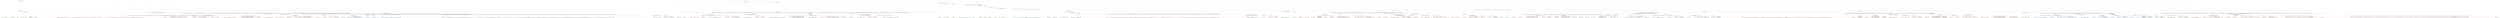 digraph T {
	{
		rank=same
		396 [penwidth=3,colorscheme=set19,color=3,label="0;1;2;3;4;5;6;7;8;9;10;11;12;13;14;15;16;17;18;19;20;21;22;23;24;25;26;27;28;29;30_P\nP\n1.8%"]
		394 [penwidth=3,colorscheme=set19,color=3,label="31;32;33;34;35;36;37;38;39;40;51;52;53;54;55;56;57;58;59;60_P\nP\n4.4%"]
		392 [penwidth=3,colorscheme=set19,color=3,label="71;72;73;74;75;76;77;78;79;80_P\nP\n0.32%"]
		390 [penwidth=3,colorscheme=set19,color=3,label="101;102;103;104;105;106;107;108;109;110;121;122;123;124;125;126;127;128;129;130_P\nP\n1.5%"]
		388 [penwidth=3,colorscheme=set19,color=3,label="161;162;163;164;165;166;167;168;169;170_P\nP\n6.7%"]
		386 [penwidth=3,colorscheme=set19,color=3,label="41;42;43;44;45;46;47;48;49;50;61;62;63;64;65;66;67;68;69;70_P\nP\n2.5%"]
		383 [penwidth=3,colorscheme=set19,color=3,label="131;132;133;134;135;136;137;138;139;140_P\nP\n6.5%"]
		381 [penwidth=3,colorscheme=set19,color=3,label="151;152;153;154;155;156;157;158;159;160_P\nP\n3.5%"]
		379 [penwidth=3,colorscheme=set19,color=3,label="181;182;183;184;185;186;187;188;189;190;221;222;223;224;225;226;227;228;229;230_P\nP\n1.3%"]
		377 [penwidth=3,colorscheme=set19,color=3,label="281;282;283;284;285;286;287;288;289;290_P\nP\n1.8%"]
		375 [penwidth=3,colorscheme=set19,color=3,label="301;302;303;304;305;306;307;308;309;310;321;322;323;324;325;326;327;328;329;330;371;372;373;374;375;376;377;378;379;380;401;402;403;404;405;406;407;408;409;410;441;442;443;444;445;446;447;448;449;450_P\nP\n1%"]
		373 [penwidth=3,colorscheme=set19,color=3,label="591;592;593;594;595;596;597;598;599;600_P\nP\n0.61%"]
		371 [penwidth=3,colorscheme=set19,color=3,label="651;652;653;654;655;656;657;658;659;660_P\nP\n0.39%"]
		369 [penwidth=3,colorscheme=set19,color=3,label="671;672;673;674;675;676;677;678;679;680_P\nP\n0.23%"]
		367 [penwidth=3,colorscheme=set19,color=3,label="771;772;773;774;775;776;777;778;779;780_P\nP\n0.07%"]
		365 [penwidth=3,colorscheme=set19,color=3,label="861;862;863;864;865;866;867;868;869;870;911;912;913;914;915;916;917;918;919;920_P\nP\n0.064%"]
		363 [penwidth=3,colorscheme=set19,color=3,label="1011;1012;1013;1014;1015;1016;1017;1018;1019;1020;1111;1112;1113;1114;1115;1116;1117;1118;1119;1120;1201;1202;1203;1204;1205;1206;1207;1208;1209;1210;1251;1252;1253;1254;1255;1256;1257;1258;1259;1260;1291;1292;1293;1294;1295;1296;1297;1298;1299;1300;1341;1342;1343;1344;1345;1346;1347;1348;1349;1350;1391;1392;1393;1394;1395;1396;1397;1398;1399;1400_P\nP\n0.032%"]
		360 [penwidth=3,colorscheme=set19,color=3,label="2092;2093;2094;2095;2096;2097;2098;2099;2100;2101_P\nP\n2.6%"]
		358 [penwidth=3,colorscheme=set19,color=3,label="2242;2243;2244;2245;2246;2247;2248;2249;2250;2251;2372;2373;2374;2375;2376;2377;2378;2379;2380;2381_P\nP\n0.21%"]
		356 [penwidth=3,colorscheme=set19,color=3,label="2462;2463;2464;2465;2466;2467;2468;2469;2470;2471_P\nP\n6.9%"]
		354 [penwidth=3,colorscheme=set19,color=3,label="2362;2363;2364;2365;2366;2367;2368;2369;2370;2371;2522;2523;2524;2525;2526;2527;2528;2529;2530;2531_P\nP\n2.1%"]
		352 [penwidth=3,colorscheme=set19,color=3,label="2612;2613;2614;2615;2616;2617;2618;2619;2620;2621_P\nP\n7.7%"]
		350 [penwidth=3,colorscheme=set19,color=3,label="2142;2143;2144;2145;2146;2147;2148;2149;2150;2151_P\nP\n1.2%"]
		348 [penwidth=3,colorscheme=set19,color=3,label="2452;2453;2454;2455;2456;2457;2458;2459;2460;2461_P\nP\n8.7%"]
		345 [penwidth=3,colorscheme=set19,color=3,label="2232;2233;2234;2235;2236;2237;2238;2239;2240;2241_P\nP\n13%"]
		343 [penwidth=3,colorscheme=set19,color=3,label="2342;2343;2344;2345;2346;2347;2348;2349;2350;2351;2502;2503;2504;2505;2506;2507;2508;2509;2510;2511_P\nP\n5.1%"]
		341 [penwidth=3,colorscheme=set19,color=3,label="2432;2433;2434;2435;2436;2437;2438;2439;2440;2441_P\nP\n0.61%"]
		339 [penwidth=3,colorscheme=set19,color=3,label="2582;2583;2584;2585;2586;2587;2588;2589;2590;2591_P\nP\n5.2%"]
		337 [penwidth=3,colorscheme=set19,color=3,label="2222;2223;2224;2225;2226;2227;2228;2229;2230;2231;2302;2303;2304;2305;2306;2307;2308;2309;2310;2311_P\nP\n3.8%"]
		335 [penwidth=3,colorscheme=set19,color=3,label="2422;2423;2424;2425;2426;2427;2428;2429;2430;2431_P\nP\n2%"]
		333 [penwidth=3,colorscheme=set19,color=3,label="2492;2493;2494;2495;2496;2497;2498;2499;2500;2501_P\nP\n8.6%"]
		328 [penwidth=3,colorscheme=set19,color=2,label="4922;4923;4924;4925;4926;4927;4928;4929;4930;4931_M1\nM1\n1.4%"]
		326 [penwidth=3,colorscheme=set19,color=2,label="5162;5163;5164;5165;5166;5167;5168;5169;5170;5171_M1\nM1\n0.82%"]
		324 [penwidth=3,colorscheme=set19,color=2,label="5282;5283;5284;5285;5286;5287;5288;5289;5290;5291;5362;5363;5364;5365;5366;5367;5368;5369;5370;5371_M1\nM1\n5.9%"]
		322 [penwidth=3,colorscheme=set19,color=2,label="5012;5013;5014;5015;5016;5017;5018;5019;5020;5021_M1\nM1\n5.4%"]
		320 [penwidth=3,colorscheme=set19,color=2,label="5272;5273;5274;5275;5276;5277;5278;5279;5280;5281_M1\nM1\n6.6%"]
		318 [penwidth=3,colorscheme=set19,color=2,label="4912;4913;4914;4915;4916;4917;4918;4919;4920;4921;5152;5153;5154;5155;5156;5157;5158;5159;5160;5161;5262;5263;5264;5265;5266;5267;5268;5269;5270;5271;5452;5453;5454;5455;5456;5457;5458;5459;5460;5461;5532;5533;5534;5535;5536;5537;5538;5539;5540;5541_M1\nM1\n6%"]
		313 [penwidth=3,colorscheme=set19,color=2,label="4802;4803;4804;4805;4806;4807;4808;4809;4810;4811;4952;4953;4954;4955;4956;4957;4958;4959;4960;4961;5052;5053;5054;5055;5056;5057;5058;5059;5060;5061_M1\nM1\n7%"]
		311 [penwidth=3,colorscheme=set19,color=2,label="4862;4863;4864;4865;4866;4867;4868;4869;4870;4871_M1\nM1\n5.3%"]
		309 [penwidth=3,colorscheme=set19,color=2,label="5042;5043;5044;5045;5046;5047;5048;5049;5050;5051;5112;5113;5114;5115;5116;5117;5118;5119;5120;5121_M1\nM1\n5.9%"]
		307 [penwidth=3,colorscheme=set19,color=2,label="5202;5203;5204;5205;5206;5207;5208;5209;5210;5211;5232;5233;5234;5235;5236;5237;5238;5239;5240;5241_M1\nM1\n7.8%"]
		305 [penwidth=3,colorscheme=set19,color=2,label="4792;4793;4794;4795;4796;4797;4798;4799;4800;4801;4942;4943;4944;4945;4946;4947;4948;4949;4950;4951_M1\nM1\n8.5%"]
		301 [penwidth=3,colorscheme=set19,color=2,label="4852;4853;4854;4855;4856;4857;4858;4859;4860;4861_M1\nM1\n0.15%"]
		299 [penwidth=3,colorscheme=set19,color=2,label="5192;5193;5194;5195;5196;5197;5198;5199;5200;5201_M1\nM1\n1.1%"]
		297 [penwidth=3,colorscheme=set19,color=2,label="5222;5223;5224;5225;5226;5227;5228;5229;5230;5231_M1\nM1\n5.5%"]
		295 [penwidth=3,colorscheme=set19,color=2,label="4932;4933;4934;4935;4936;4937;4938;4939;4940;4941_M1\nM1\n0.96%"]
		293 [penwidth=3,colorscheme=set19,color=2,label="5032;5033;5034;5035;5036;5037;5038;5039;5040;5041_M1\nM1\n1.5%"]
		291 [penwidth=3,colorscheme=set19,color=2,label="5182;5183;5184;5185;5186;5187;5188;5189;5190;5191_M1\nM1\n6.4%"]
		289 [penwidth=3,colorscheme=set19,color=2,label="5102;5103;5104;5105;5106;5107;5108;5109;5110;5111_M1\nM1\n7.4%"]
		287 [penwidth=3,colorscheme=set19,color=2,label="4722;4723;4724;4725;4726;4727;4728;4729;4730;4731_M1\nM1\n2.3%"]
		284 [penwidth=3,colorscheme=set19,color=2,label="5092;5093;5094;5095;5096;5097;5098;5099;5100;5101_M1\nM1\n5.6%"]
		282 [penwidth=3,colorscheme=set19,color=2,label="5172;5173;5174;5175;5176;5177;5178;5179;5180;5181_M1\nM1\n8.4%"]
		279 [penwidth=3,colorscheme=set19,color=8,label="431;432;433;434;435;436;437;438;439;440;521;522;523;524;525;526;527;528;529;530;631;632;633;634;635;636;637;638;639;640;661;662;663;664;665;666;667;668;669;670;711;712;713;714;715;716;717;718;719;720;751;752;753;754;755;756;757;758;759;760;891;892;893;894;895;896;897;898;899;900;961;962;963;964;965;966;967;968;969;970;1051;1052;1053;1054;1055;1056;1057;1058;1059;1060;1091;1092;1093;1094;1095;1096;1097;1098;1099;1100;1241;1242;1243;1244;1245;1246;1247;1248;1249;1250;1331;1332;1333;1334;1335;1336;1337;1338;1339;1340;1541;1542;1543;1544;1545;1546;1547;1548;1549;1550;1721;1722;1723;1724;1725;1726;1727;1728;1729;1730;1811;1812;1813;1814;1815;1816;1817;1818;1819;1820;1851;1852;1853;1854;1855;1856;1857;1858;1859;1860;1921;1922;1923;1924;1925;1926;1927;1928;1929;1930;2112;2113;2114;2115;2116;2117;2118;2119;2120;2121;2152;2153;2154;2155;2156;2157;2158;2159;2160;2161;2272;2273;2274;2275;2276;2277;2278;2279;2280;2281;2472;2473;2474;2475;2476;2477;2478;2479;2480;2481;2552;2553;2554;2555;2556;2557;2558;2559;2560;2561;2682;2683;2684;2685;2686;2687;2688;2689;2690;2691;2722;2723;2724;2725;2726;2727;2728;2729;2730;2731_M2\nM2\n1.5%"]
		277 [penwidth=3,colorscheme=set19,color=8,label="2892;2893;2894;2895;2896;2897;2898;2899;2900;2901_M2\nM2\n2.6%"]
		275 [penwidth=3,colorscheme=set19,color=8,label="3032;3033;3034;3035;3036;3037;3038;3039;3040;3041;3072;3073;3074;3075;3076;3077;3078;3079;3080;3081;3152;3153;3154;3155;3156;3157;3158;3159;3160;3161;3192;3193;3194;3195;3196;3197;3198;3199;3200;3201_M2\nM2\n8%"]
		273 [penwidth=3,colorscheme=set19,color=8,label="3022;3023;3024;3025;3026;3027;3028;3029;3030;3031_M2\nM2\n1.5%"]
		271 [penwidth=3,colorscheme=set19,color=8,label="3142;3143;3144;3145;3146;3147;3148;3149;3150;3151;3262;3263;3264;3265;3266;3267;3268;3269;3270;3271_M2\nM2\n6.2%"]
		269 [penwidth=3,colorscheme=set19,color=8,label="3062;3063;3064;3065;3066;3067;3068;3069;3070;3071;3132;3133;3134;3135;3136;3137;3138;3139;3140;3141_M2\nM2\n7.7%"]
		266 [penwidth=3,colorscheme=set19,color=8,label="2712;2713;2714;2715;2716;2717;2718;2719;2720;2721;2802;2803;2804;2805;2806;2807;2808;2809;2810;2811;2942;2943;2944;2945;2946;2947;2948;2949;2950;2951;3002;3003;3004;3005;3006;3007;3008;3009;3010;3011;3182;3183;3184;3185;3186;3187;3188;3189;3190;3191;3462;3463;3464;3465;3466;3467;3468;3469;3470;3471;3562;3563;3564;3565;3566;3567;3568;3569;3570;3571;3632;3633;3634;3635;3636;3637;3638;3639;3640;3641;3732;3733;3734;3735;3736;3737;3738;3739;3740;3741;3812;3813;3814;3815;3816;3817;3818;3819;3820;3821;3872;3873;3874;3875;3876;3877;3878;3879;3880;3881;3922;3923;3924;3925;3926;3927;3928;3929;3930;3931;4022;4023;4024;4025;4026;4027;4028;4029;4030;4031;4212;4213;4214;4215;4216;4217;4218;4219;4220;4221;4442;4443;4444;4445;4446;4447;4448;4449;4450;4451;4542;4543;4544;4545;4546;4547;4548;4549;4550;4551;4602;4603;4604;4605;4606;4607;4608;4609;4610;4611;4702;4703;4704;4705;4706;4707;4708;4709;4710;4711;4762;4763;4764;4765;4766;4767;4768;4769;4770;4771;4842;4843;4844;4845;4846;4847;4848;4849;4850;4851;4902;4903;4904;4905;4906;4907;4908;4909;4910;4911;5002;5003;5004;5005;5006;5007;5008;5009;5010;5011;5252;5253;5254;5255;5256;5257;5258;5259;5260;5261;5332;5333;5334;5335;5336;5337;5338;5339;5340;5341;5402;5403;5404;5405;5406;5407;5408;5409;5410;5411;5432;5433;5434;5435;5436;5437;5438;5439;5440;5441;5512;5513;5514;5515;5516;5517;5518;5519;5520;5521;5592;5593;5594;5595;5596;5597;5598;5599;5600;5601;5682;5683;5684;5685;5686;5687;5688;5689;5690;5691_M2\nM2\n2.3%"]
		263 [penwidth=3,colorscheme=set19,color=8,label="5932;5933;5934;5935;5936;5937;5938;5939;5940;5941;6022;6023;6024;6025;6026;6027;6028;6029;6030;6031;6212;6213;6214;6215;6216;6217;6218;6219;6220;6221_M2\nM2\n7%"]
		261 [penwidth=3,colorscheme=set19,color=8,label="6012;6013;6014;6015;6016;6017;6018;6019;6020;6021_M2\nM2\n0.66%"]
		259 [penwidth=3,colorscheme=set19,color=8,label="6122;6123;6124;6125;6126;6127;6128;6129;6130;6131_M2\nM2\n5.2%"]
		257 [penwidth=3,colorscheme=set19,color=8,label="6202;6203;6204;6205;6206;6207;6208;6209;6210;6211_M2\nM2\n6.8%"]
		253 [penwidth=3,colorscheme=set19,color=8,label="5852;5853;5854;5855;5856;5857;5858;5859;5860;5861_M2\nM2\n2.5%"]
		251 [penwidth=3,colorscheme=set19,color=8,label="6142;6143;6144;6145;6146;6147;6148;6149;6150;6151_M2\nM2\n2.2%"]
		249 [penwidth=3,colorscheme=set19,color=8,label="6352;6353;6354;6355;6356;6357;6358;6359;6360;6361;6472;6473;6474;6475;6476;6477;6478;6479;6480;6481;6612;6613;6614;6615;6616;6617;6618;6619;6620;6621_M2\nM2\n6.2%"]
		247 [penwidth=3,colorscheme=set19,color=8,label="6462;6463;6464;6465;6466;6467;6468;6469;6470;6471_M2\nM2\n2.5%"]
		245 [penwidth=3,colorscheme=set19,color=8,label="6602;6603;6604;6605;6606;6607;6608;6609;6610;6611_M2\nM2\n6.6%"]
		241 [penwidth=3,colorscheme=set19,color=8,label="6222;6223;6224;6225;6226;6227;6228;6229;6230;6231_M2\nM2\n8%"]
		239 [penwidth=3,colorscheme=set19,color=8,label="6342;6343;6344;6345;6346;6347;6348;6349;6350;6351;6452;6453;6454;6455;6456;6457;6458;6459;6460;6461_M2\nM2\n6.6%"]
		237 [penwidth=3,colorscheme=set19,color=8,label="6332;6333;6334;6335;6336;6337;6338;6339;6340;6341_M2\nM2\n5.8%"]
		235 [penwidth=3,colorscheme=set19,color=8,label="211;212;213;214;215;216;217;218;219;220;271;272;273;274;275;276;277;278;279;280;361;362;363;364;365;366;367;368;369;370;391;392;393;394;395;396;397;398;399;400;481;482;483;484;485;486;487;488;489;490;581;582;583;584;585;586;587;588;589;590;641;642;643;644;645;646;647;648;649;650;721;722;723;724;725;726;727;728;729;730;761;762;763;764;765;766;767;768;769;770;801;802;803;804;805;806;807;808;809;810;821;822;823;824;825;826;827;828;829;830;901;902;903;904;905;906;907;908;909;910;1061;1062;1063;1064;1065;1066;1067;1068;1069;1070;1101;1102;1103;1104;1105;1106;1107;1108;1109;1110;1191;1192;1193;1194;1195;1196;1197;1198;1199;1200;1381;1382;1383;1384;1385;1386;1387;1388;1389;1390;1411;1412;1413;1414;1415;1416;1417;1418;1419;1420;1471;1472;1473;1474;1475;1476;1477;1478;1479;1480;1591;1592;1593;1594;1595;1596;1597;1598;1599;1600;1631;1632;1633;1634;1635;1636;1637;1638;1639;1640;1781;1782;1783;1784;1785;1786;1787;1788;1789;1790;1821;1822;1823;1824;1825;1826;1827;1828;1829;1830;1861;1862;1863;1864;1865;1866;1867;1868;1869;1870;1931;1932;1933;1934;1935;1936;1937;1938;1939;1940;2042;2043;2044;2045;2046;2047;2048;2049;2050;2051;2122;2123;2124;2125;2126;2127;2128;2129;2130;2131;2162;2163;2164;2165;2166;2167;2168;2169;2170;2171;2202;2203;2204;2205;2206;2207;2208;2209;2210;2211;2282;2283;2284;2285;2286;2287;2288;2289;2290;2291;2812;2813;2814;2815;2816;2817;2818;2819;2820;2821;2882;2883;2884;2885;2886;2887;2888;2889;2890;2891;3012;3013;3014;3015;3016;3017;3018;3019;3020;3021;3122;3123;3124;3125;3126;3127;3128;3129;3130;3131_M2\nM2\n3.7%"]
		233 [penwidth=3,colorscheme=set19,color=8,label="3252;3253;3254;3255;3256;3257;3258;3259;3260;3261_M2\nM2\n6.4%"]
		232 [penwidth=3,colorscheme=set19,color=9,label="161;162;163;164;165;166;167;168;169;170_M3\nM3\n3.6%"]
		230 [penwidth=3,colorscheme=set19,color=9,label="331;332;333;334;335;336;337;338;339;340;501;502;503;504;505;506;507;508;509;510;551;552;553;554;555;556;557;558;559;560;611;612;613;614;615;616;617;618;619;620;701;702;703;704;705;706;707;708;709;710;791;792;793;794;795;796;797;798;799;800;941;942;943;944;945;946;947;948;949;950;981;982;983;984;985;986;987;988;989;990;1031;1032;1033;1034;1035;1036;1037;1038;1039;1040;1141;1142;1143;1144;1145;1146;1147;1148;1149;1150;1171;1172;1173;1174;1175;1176;1177;1178;1179;1180;1311;1312;1313;1314;1315;1316;1317;1318;1319;1320;1401;1402;1403;1404;1405;1406;1407;1408;1409;1410;1511;1512;1513;1514;1515;1516;1517;1518;1519;1520;1561;1562;1563;1564;1565;1566;1567;1568;1569;1570;1601;1602;1603;1604;1605;1606;1607;1608;1609;1610;1661;1662;1663;1664;1665;1666;1667;1668;1669;1670;1731;1732;1733;1734;1735;1736;1737;1738;1739;1740;1791;1792;1793;1794;1795;1796;1797;1798;1799;1800;1871;1872;1873;1874;1875;1876;1877;1878;1879;1880;1941;1942;1943;1944;1945;1946;1947;1948;1949;1950;2001;2002;2003;2004;2005;2006;2007;2008;2009;2010;2052;2053;2054;2055;2056;2057;2058;2059;2060;2061;2292;2293;2294;2295;2296;2297;2298;2299;2300;2301;2322;2323;2324;2325;2326;2327;2328;2329;2330;2331;2402;2403;2404;2405;2406;2407;2408;2409;2410;2411;2562;2563;2564;2565;2566;2567;2568;2569;2570;2571;2822;2823;2824;2825;2826;2827;2828;2829;2830;2831;3092;3093;3094;3095;3096;3097;3098;3099;3100;3101;3312;3313;3314;3315;3316;3317;3318;3319;3320;3321;3332;3333;3334;3335;3336;3337;3338;3339;3340;3341;3402;3403;3404;3405;3406;3407;3408;3409;3410;3411;3472;3473;3474;3475;3476;3477;3478;3479;3480;3481;3522;3523;3524;3525;3526;3527;3528;3529;3530;3531;3642;3643;3644;3645;3646;3647;3648;3649;3650;3651;3712;3713;3714;3715;3716;3717;3718;3719;3720;3721;3772;3773;3774;3775;3776;3777;3778;3779;3780;3781;3912;3913;3914;3915;3916;3917;3918;3919;3920;3921;3982;3983;3984;3985;3986;3987;3988;3989;3990;3991;4082;4083;4084;4085;4086;4087;4088;4089;4090;4091;4172;4173;4174;4175;4176;4177;4178;4179;4180;4181;4412;4413;4414;4415;4416;4417;4418;4419;4420;4421;4582;4583;4584;4585;4586;4587;4588;4589;4590;4591;4672;4673;4674;4675;4676;4677;4678;4679;4680;4681;4742;4743;4744;4745;4746;4747;4748;4749;4750;4751;4972;4973;4974;4975;4976;4977;4978;4979;4980;4981_M3\nM3\n5.6%"]
		228 [penwidth=3,colorscheme=set19,color=9,label="5122;5123;5124;5125;5126;5127;5128;5129;5130;5131;5212;5213;5214;5215;5216;5217;5218;5219;5220;5221_M3\nM3\n0.53%"]
		226 [penwidth=3,colorscheme=set19,color=9,label="5292;5293;5294;5295;5296;5297;5298;5299;5300;5301_M3\nM3\n4.4%"]
		224 [penwidth=3,colorscheme=set19,color=9,label="5372;5373;5374;5375;5376;5377;5378;5379;5380;5381_M3\nM3\n11%"]
		223 [penwidth=3,colorscheme=set19,color=9,label="2092;2093;2094;2095;2096;2097;2098;2099;2100;2101_M3\nM3\n0.16%"]
		222 [penwidth=3,colorscheme=set19,color=9,label="2532;2533;2534;2535;2536;2537;2538;2539;2540;2541_M3\nM3\n0.29%"]
		221 [penwidth=3,colorscheme=set19,color=9,label="2452;2453;2454;2455;2456;2457;2458;2459;2460;2461_M3\nM3\n0.076%"]
		217 [penwidth=3,colorscheme=set19,color=9,label="3902;3903;3904;3905;3906;3907;3908;3909;3910;3911_M3\nM3\n7%"]
		215 [penwidth=3,colorscheme=set19,color=9,label="3962;3963;3964;3965;3966;3967;3968;3969;3970;3971_M3\nM3\n4.4%"]
		213 [penwidth=3,colorscheme=set19,color=9,label="4062;4063;4064;4065;4066;4067;4068;4069;4070;4071_M3\nM3\n0.9%"]
		211 [penwidth=3,colorscheme=set19,color=9,label="4352;4353;4354;4355;4356;4357;4358;4359;4360;4361;4402;4403;4404;4405;4406;4407;4408;4409;4410;4411_M3\nM3\n7.4%"]
		209 [penwidth=3,colorscheme=set19,color=9,label="4162;4163;4164;4165;4166;4167;4168;4169;4170;4171;4252;4253;4254;4255;4256;4257;4258;4259;4260;4261_M3\nM3\n5.2%"]
		207 [penwidth=3,colorscheme=set19,color=9,label="3952;3953;3954;3955;3956;3957;3958;3959;3960;3961;4052;4053;4054;4055;4056;4057;4058;4059;4060;4061;4152;4153;4154;4155;4156;4157;4158;4159;4160;4161;4242;4243;4244;4245;4246;4247;4248;4249;4250;4251_M3\nM3\n1.4%"]
		205 [penwidth=3,colorscheme=set19,color=9,label="4342;4343;4344;4345;4346;4347;4348;4349;4350;4351_M3\nM3\n6.4%"]
		202 [penwidth=3,colorscheme=set19,color=9,label="3822;3823;3824;3825;3826;3827;3828;3829;3830;3831;3892;3893;3894;3895;3896;3897;3898;3899;3900;3901;3942;3943;3944;3945;3946;3947;3948;3949;3950;3951_M3\nM3\n5.8%"]
		200 [penwidth=3,colorscheme=set19,color=9,label="3932;3933;3934;3935;3936;3937;3938;3939;3940;3941_M3\nM3\n4.1%"]
		198 [penwidth=3,colorscheme=set19,color=9,label="4232;4233;4234;4235;4236;4237;4238;4239;4240;4241_M3\nM3\n4.4%"]
		196 [penwidth=3,colorscheme=set19,color=9,label="4332;4333;4334;4335;4336;4337;4338;4339;4340;4341_M3\nM3\n5.4%"]
		194 [penwidth=3,colorscheme=set19,color=9,label="4042;4043;4044;4045;4046;4047;4048;4049;4050;4051_M3\nM3\n1.9%"]
		192 [penwidth=3,colorscheme=set19,color=9,label="4142;4143;4144;4145;4146;4147;4148;4149;4150;4151;4222;4223;4224;4225;4226;4227;4228;4229;4230;4231_M3\nM3\n1.7%"]
		190 [penwidth=3,colorscheme=set19,color=9,label="4322;4323;4324;4325;4326;4327;4328;4329;4330;4331_M3\nM3\n9.2%"]
		188 [penwidth=3,colorscheme=set19,color=9,label="4312;4313;4314;4315;4316;4317;4318;4319;4320;4321_M3\nM3\n2.5%"]
		186 [penwidth=3,colorscheme=set19,color=9,label="4392;4393;4394;4395;4396;4397;4398;4399;4400;4401_M3\nM3\n6.3%"]
		183 [penwidth=3,colorscheme=set19,color=7,label="6052;6053;6054;6055;6056;6057;6058;6059;6060;6061;6362;6363;6364;6365;6366;6367;6368;6369;6370;6371;6512;6513;6514;6515;6516;6517;6518;6519;6520;6521_M4\nM4\n1.8%"]
		181 [penwidth=3,colorscheme=set19,color=7,label="6872;6873;6874;6875;6876;6877;6878;6879;6880;6881;7002;7003;7004;7005;7006;7007;7008;7009;7010;7011;7322;7323;7324;7325;7326;7327;7328;7329;7330;7331_M4\nM4\n6.5%"]
		179 [penwidth=3,colorscheme=set19,color=7,label="7112;7113;7114;7115;7116;7117;7118;7119;7120;7121_M4\nM4\n6.5%"]
		177 [penwidth=3,colorscheme=set19,color=7,label="6152;6153;6154;6155;6156;6157;6158;6159;6160;6161;6252;6253;6254;6255;6256;6257;6258;6259;6260;6261_M4\nM4\n2.8%"]
		175 [penwidth=3,colorscheme=set19,color=7,label="6502;6503;6504;6505;6506;6507;6508;6509;6510;6511;6732;6733;6734;6735;6736;6737;6738;6739;6740;6741_M4\nM4\n5.1%"]
		171 [penwidth=3,colorscheme=set19,color=7,label="7102;7103;7104;7105;7106;7107;7108;7109;7110;7111_M4\nM4\n10%"]
		169 [penwidth=3,colorscheme=set19,color=7,label="7172;7173;7174;7175;7176;7177;7178;7179;7180;7181;7262;7263;7264;7265;7266;7267;7268;7269;7270;7271;7312;7313;7314;7315;7316;7317;7318;7319;7320;7321;7392;7393;7394;7395;7396;7397;7398;7399;7400;7401_M4\nM4\n5%"]
		167 [penwidth=3,colorscheme=set19,color=7,label="7092;7093;7094;7095;7096;7097;7098;7099;7100;7101_M4\nM4\n6.9%"]
		165 [penwidth=3,colorscheme=set19,color=7,label="6982;6983;6984;6985;6986;6987;6988;6989;6990;6991_M4\nM4\n3.9%"]
		163 [penwidth=3,colorscheme=set19,color=7,label="7162;7163;7164;7165;7166;7167;7168;7169;7170;7171_M4\nM4\n1%"]
		161 [penwidth=3,colorscheme=set19,color=7,label="7252;7253;7254;7255;7256;7257;7258;7259;7260;7261_M4\nM4\n12%"]
		158 [penwidth=3,colorscheme=set19,color=7,label="5862;5863;5864;5865;5866;5867;5868;5869;5870;5871;6632;6633;6634;6635;6636;6637;6638;6639;6640;6641_M4\nM4\n2%"]
		156 [penwidth=3,colorscheme=set19,color=7,label="6852;6853;6854;6855;6856;6857;6858;6859;6860;6861;6972;6973;6974;6975;6976;6977;6978;6979;6980;6981_M4\nM4\n2.6%"]
		154 [penwidth=3,colorscheme=set19,color=7,label="7082;7083;7084;7085;7086;7087;7088;7089;7090;7091;7242;7243;7244;7245;7246;7247;7248;7249;7250;7251_M4\nM4\n5.1%"]
		151 [penwidth=3,colorscheme=set19,color=7,label="6622;6623;6624;6625;6626;6627;6628;6629;6630;6631_M4\nM4\n1.8%"]
		149 [penwidth=3,colorscheme=set19,color=7,label="6722;6723;6724;6725;6726;6727;6728;6729;6730;6731_M4\nM4\n1.1%"]
		147 [penwidth=3,colorscheme=set19,color=7,label="6842;6843;6844;6845;6846;6847;6848;6849;6850;6851;6962;6963;6964;6965;6966;6967;6968;6969;6970;6971;7072;7073;7074;7075;7076;7077;7078;7079;7080;7081_M4\nM4\n2%"]
		145 [penwidth=3,colorscheme=set19,color=7,label="7152;7153;7154;7155;7156;7157;7158;7159;7160;7161_M4\nM4\n5.7%"]
		143 [penwidth=3,colorscheme=set19,color=7,label="6832;6833;6834;6835;6836;6837;6838;6839;6840;6841_M4\nM4\n1.5%"]
		141 [penwidth=3,colorscheme=set19,color=7,label="6952;6953;6954;6955;6956;6957;6958;6959;6960;6961;7142;7143;7144;7145;7146;7147;7148;7149;7150;7151_M4\nM4\n9.2%"]
		139 [penwidth=3,colorscheme=set19,color=7,label="6032;6033;6034;6035;6036;6037;6038;6039;6040;6041;6232;6233;6234;6235;6236;6237;6238;6239;6240;6241;6482;6483;6484;6485;6486;6487;6488;6489;6490;6491;6822;6823;6824;6825;6826;6827;6828;6829;6830;6831;6942;6943;6944;6945;6946;6947;6948;6949;6950;6951;7062;7063;7064;7065;7066;7067;7068;7069;7070;7071;7232;7233;7234;7235;7236;7237;7238;7239;7240;7241_M4\nM4\n0.48%"]
		137 [penwidth=3,colorscheme=set19,color=7,label="7362;7363;7364;7365;7366;7367;7368;7369;7370;7371_M4\nM4\n6.4%"]
		135 [penwidth=3,colorscheme=set19,color=5,label="2512;2513;2514;2515;2516;2517;2518;2519;2520;2521;2592;2593;2594;2595;2596;2597;2598;2599;2600;2601;2652;2653;2654;2655;2656;2657;2658;2659;2660;2661;2852;2853;2854;2855;2856;2857;2858;2859;2860;2861;3112;3113;3114;3115;3116;3117;3118;3119;3120;3121;3232;3233;3234;3235;3236;3237;3238;3239;3240;3241;3372;3373;3374;3375;3376;3377;3378;3379;3380;3381;3432;3433;3434;3435;3436;3437;3438;3439;3440;3441;3492;3493;3494;3495;3496;3497;3498;3499;3500;3501;3682;3683;3684;3685;3686;3687;3688;3689;3690;3691;3802;3803;3804;3805;3806;3807;3808;3809;3810;3811;3862;3863;3864;3865;3866;3867;3868;3869;3870;3871;4132;4133;4134;4135;4136;4137;4138;4139;4140;4141;4202;4203;4204;4205;4206;4207;4208;4209;4210;4211;4292;4293;4294;4295;4296;4297;4298;4299;4300;4301;4432;4433;4434;4435;4436;4437;4438;4439;4440;4441;4492;4493;4494;4495;4496;4497;4498;4499;4500;4501;4592;4593;4594;4595;4596;4597;4598;4599;4600;4601;4692;4693;4694;4695;4696;4697;4698;4699;4700;4701;4752;4753;4754;4755;4756;4757;4758;4759;4760;4761;4992;4993;4994;4995;4996;4997;4998;4999;5000;5001;5082;5083;5084;5085;5086;5087;5088;5089;5090;5091;5142;5143;5144;5145;5146;5147;5148;5149;5150;5151_M5\nM5\n2.9%"]
		131 [penwidth=3,colorscheme=set19,color=5,label="5582;5583;5584;5585;5586;5587;5588;5589;5590;5591_M5\nM5\n0.4%"]
		129 [penwidth=3,colorscheme=set19,color=5,label="5752;5753;5754;5755;5756;5757;5758;5759;5760;5761_M5\nM5\n7.4%"]
		127 [penwidth=3,colorscheme=set19,color=5,label="5662;5663;5664;5665;5666;5667;5668;5669;5670;5671_M5\nM5\n4.5%"]
		125 [penwidth=3,colorscheme=set19,color=5,label="5742;5743;5744;5745;5746;5747;5748;5749;5750;5751;5992;5993;5994;5995;5996;5997;5998;5999;6000;6001_M5\nM5\n8.2%"]
		123 [penwidth=3,colorscheme=set19,color=5,label="5922;5923;5924;5925;5926;5927;5928;5929;5930;5931_M5\nM5\n5.2%"]
		121 [penwidth=3,colorscheme=set19,color=5,label="5572;5573;5574;5575;5576;5577;5578;5579;5580;5581;5652;5653;5654;5655;5656;5657;5658;5659;5660;5661_M5\nM5\n2%"]
		119 [penwidth=3,colorscheme=set19,color=5,label="5812;5813;5814;5815;5816;5817;5818;5819;5820;5821;5912;5913;5914;5915;5916;5917;5918;5919;5920;5921_M5\nM5\n4.6%"]
		117 [penwidth=3,colorscheme=set19,color=5,label="6082;6083;6084;6085;6086;6087;6088;6089;6090;6091_M5\nM5\n0.36%"]
		115 [penwidth=3,colorscheme=set19,color=5,label="6162;6163;6164;6165;6166;6167;6168;6169;6170;6171_M5\nM5\n5.2%"]
		113 [penwidth=3,colorscheme=set19,color=5,label="5392;5393;5394;5395;5396;5397;5398;5399;5400;5401_M5\nM5\n1.2%"]
		109 [penwidth=3,colorscheme=set19,color=5,label="5802;5803;5804;5805;5806;5807;5808;5809;5810;5811;5982;5983;5984;5985;5986;5987;5988;5989;5990;5991_M5\nM5\n5.4%"]
		107 [penwidth=3,colorscheme=set19,color=5,label="5902;5903;5904;5905;5906;5907;5908;5909;5910;5911_M5\nM5\n10%"]
		105 [penwidth=3,colorscheme=set19,color=5,label="5632;5633;5634;5635;5636;5637;5638;5639;5640;5641_M5\nM5\n6.1%"]
		103 [penwidth=3,colorscheme=set19,color=5,label="5722;5723;5724;5725;5726;5727;5728;5729;5730;5731_M5\nM5\n6.3%"]
		101 [penwidth=3,colorscheme=set19,color=5,label="5972;5973;5974;5975;5976;5977;5978;5979;5980;5981;6072;6073;6074;6075;6076;6077;6078;6079;6080;6081_M5\nM5\n3.1%"]
		99 [penwidth=3,colorscheme=set19,color=5,label="6372;6373;6374;6375;6376;6377;6378;6379;6380;6381_M5\nM5\n6.1%"]
		97 [penwidth=3,colorscheme=set19,color=5,label="5792;5793;5794;5795;5796;5797;5798;5799;5800;5801;5892;5893;5894;5895;5896;5897;5898;5899;5900;5901_M5\nM5\n5.9%"]
		94 [penwidth=3,colorscheme=set19,color=5,label="5712;5713;5714;5715;5716;5717;5718;5719;5720;5721;5782;5783;5784;5785;5786;5787;5788;5789;5790;5791;5882;5883;5884;5885;5886;5887;5888;5889;5890;5891_M5\nM5\n9.3%"]
		92 [penwidth=3,colorscheme=set19,color=5,label="5872;5873;5874;5875;5876;5877;5878;5879;5880;5881;6062;6063;6064;6065;6066;6067;6068;6069;6070;6071_M5\nM5\n5.2%"]
		87 [penwidth=3,colorscheme=set19,color=4,label="6542;6543;6544;6545;6546;6547;6548;6549;6550;6551;6772;6773;6774;6775;6776;6777;6778;6779;6780;6781_M6\nM6\n2.9%"]
		85 [penwidth=3,colorscheme=set19,color=4,label="7032;7033;7034;7035;7036;7037;7038;7039;7040;7041_M6\nM6\n5%"]
		83 [penwidth=3,colorscheme=set19,color=4,label="7132;7133;7134;7135;7136;7137;7138;7139;7140;7141;7222;7223;7224;7225;7226;7227;7228;7229;7230;7231;7302;7303;7304;7305;7306;7307;7308;7309;7310;7311_M6\nM6\n1.3%"]
		81 [penwidth=3,colorscheme=set19,color=4,label="7352;7353;7354;7355;7356;7357;7358;7359;7360;7361_M6\nM6\n3.4%"]
		79 [penwidth=3,colorscheme=set19,color=4,label="7432;7433;7434;7435;7436;7437;7438;7439;7440;7441;7452;7453;7454;7455;7456;7457;7458;7459;7460;7461_M6\nM6\n5.4%"]
		77 [penwidth=3,colorscheme=set19,color=4,label="6762;6763;6764;6765;6766;6767;6768;6769;6770;6771;7292;7293;7294;7295;7296;7297;7298;7299;7300;7301_M6\nM6\n6.9%"]
		75 [penwidth=3,colorscheme=set19,color=4,label="6912;6913;6914;6915;6916;6917;6918;6919;6920;6921_M6\nM6\n0.96%"]
		73 [penwidth=3,colorscheme=set19,color=4,label="7212;7213;7214;7215;7216;7217;7218;7219;7220;7221_M6\nM6\n6.8%"]
		70 [penwidth=3,colorscheme=set19,color=4,label="6532;6533;6534;6535;6536;6537;6538;6539;6540;6541;6652;6653;6654;6655;6656;6657;6658;6659;6660;6661;6752;6753;6754;6755;6756;6757;6758;6759;6760;6761;6902;6903;6904;6905;6906;6907;6908;6909;6910;6911_M6\nM6\n8.7%"]
		68 [penwidth=3,colorscheme=set19,color=4,label="7022;7023;7024;7025;7026;7027;7028;7029;7030;7031;7282;7283;7284;7285;7286;7287;7288;7289;7290;7291;7382;7383;7384;7385;7386;7387;7388;7389;7390;7391_M6\nM6\n5.2%"]
		66 [penwidth=3,colorscheme=set19,color=4,label="6642;6643;6644;6645;6646;6647;6648;6649;6650;6651;6892;6893;6894;6895;6896;6897;6898;6899;6900;6901_M6\nM6\n1.1%"]
		64 [penwidth=3,colorscheme=set19,color=4,label="7122;7123;7124;7125;7126;7127;7128;7129;7130;7131_M6\nM6\n8.3%"]
		62 [penwidth=3,colorscheme=set19,color=4,label="7202;7203;7204;7205;7206;7207;7208;7209;7210;7211;7342;7343;7344;7345;7346;7347;7348;7349;7350;7351;7372;7373;7374;7375;7376;7377;7378;7379;7380;7381_M6\nM6\n10%"]
		60 [penwidth=3,colorscheme=set19,color=4,label="7422;7423;7424;7425;7426;7427;7428;7429;7430;7431_M6\nM6\n9.7%"]
		58 [penwidth=3,colorscheme=set19,color=4,label="6262;6263;6264;6265;6266;6267;6268;6269;6270;6271_M6\nM6\n1.5%"]
		55 [penwidth=3,colorscheme=set19,color=4,label="7012;7013;7014;7015;7016;7017;7018;7019;7020;7021;7192;7193;7194;7195;7196;7197;7198;7199;7200;7201_M6\nM6\n4.1%"]
		53 [penwidth=3,colorscheme=set19,color=4,label="7332;7333;7334;7335;7336;7337;7338;7339;7340;7341_M6\nM6\n3%"]
		51 [penwidth=3,colorscheme=set19,color=4,label="7412;7413;7414;7415;7416;7417;7418;7419;7420;7421_M6\nM6\n6.1%"]
		49 [penwidth=3,colorscheme=set19,color=4,label="7182;7183;7184;7185;7186;7187;7188;7189;7190;7191;7272;7273;7274;7275;7276;7277;7278;7279;7280;7281;7402;7403;7404;7405;7406;7407;7408;7409;7410;7411;7442;7443;7444;7445;7446;7447;7448;7449;7450;7451_M6\nM6\n9.4%"]
		46 [penwidth=3,colorscheme=set19,color=1,label="6002;6003;6004;6005;6006;6007;6008;6009;6010;6011_M7\nM7\n4.1%"]
		44 [penwidth=3,colorscheme=set19,color=1,label="6112;6113;6114;6115;6116;6117;6118;6119;6120;6121_M7\nM7\n1%"]
		42 [penwidth=3,colorscheme=set19,color=1,label="6322;6323;6324;6325;6326;6327;6328;6329;6330;6331_M7\nM7\n3.7%"]
		40 [penwidth=3,colorscheme=set19,color=1,label="6442;6443;6444;6445;6446;6447;6448;6449;6450;6451_M7\nM7\n7.9%"]
		38 [penwidth=3,colorscheme=set19,color=1,label="6432;6433;6434;6435;6436;6437;6438;6439;6440;6441_M7\nM7\n0.02%"]
		36 [penwidth=3,colorscheme=set19,color=1,label="6592;6593;6594;6595;6596;6597;6598;6599;6600;6601_M7\nM7\n1.8%"]
		34 [penwidth=3,colorscheme=set19,color=1,label="6812;6813;6814;6815;6816;6817;6818;6819;6820;6821;6932;6933;6934;6935;6936;6937;6938;6939;6940;6941;7052;7053;7054;7055;7056;7057;7058;7059;7060;7061_M7\nM7\n6.7%"]
		32 [penwidth=3,colorscheme=set19,color=1,label="6312;6313;6314;6315;6316;6317;6318;6319;6320;6321;6582;6583;6584;6585;6586;6587;6588;6589;6590;6591_M7\nM7\n0.023%"]
		30 [penwidth=3,colorscheme=set19,color=1,label="6712;6713;6714;6715;6716;6717;6718;6719;6720;6721;6802;6803;6804;6805;6806;6807;6808;6809;6810;6811_M7\nM7\n6.5%"]
		28 [penwidth=3,colorscheme=set19,color=1,label="6102;6103;6104;6105;6106;6107;6108;6109;6110;6111_M7\nM7\n4.8%"]
		26 [penwidth=3,colorscheme=set19,color=1,label="6192;6193;6194;6195;6196;6197;6198;6199;6200;6201_M7\nM7\n3.8%"]
		23 [penwidth=3,colorscheme=set19,color=1,label="6572;6573;6574;6575;6576;6577;6578;6579;6580;6581;6702;6703;6704;6705;6706;6707;6708;6709;6710;6711_M7\nM7\n1.1%"]
		21 [penwidth=3,colorscheme=set19,color=1,label="6792;6793;6794;6795;6796;6797;6798;6799;6800;6801_M7\nM7\n3.8%"]
		19 [penwidth=3,colorscheme=set19,color=1,label="6922;6923;6924;6925;6926;6927;6928;6929;6930;6931_M7\nM7\n6.6%"]
		17 [penwidth=3,colorscheme=set19,color=1,label="6692;6693;6694;6695;6696;6697;6698;6699;6700;6701_M7\nM7\n7.1%"]
		15 [penwidth=3,colorscheme=set19,color=1,label="6412;6413;6414;6415;6416;6417;6418;6419;6420;6421;6562;6563;6564;6565;6566;6567;6568;6569;6570;6571_M7\nM7\n3.3%"]
		13 [penwidth=3,colorscheme=set19,color=1,label="6682;6683;6684;6685;6686;6687;6688;6689;6690;6691;6782;6783;6784;6785;6786;6787;6788;6789;6790;6791_M7\nM7\n0.62%"]
		11 [penwidth=3,colorscheme=set19,color=1,label="7042;7043;7044;7045;7046;7047;7048;7049;7050;7051_M7\nM7\n5.1%"]
		9 [penwidth=3,colorscheme=set19,color=1,label="6292;6293;6294;6295;6296;6297;6298;6299;6300;6301;6402;6403;6404;6405;6406;6407;6408;6409;6410;6411_M7\nM7\n8.3%"]
		7 [penwidth=3,colorscheme=set19,color=1,label="6182;6183;6184;6185;6186;6187;6188;6189;6190;6191_M7\nM7\n7.1%"]
		4 [penwidth=3,colorscheme=set19,color=1,label="6552;6553;6554;6555;6556;6557;6558;6559;6560;6561_M7\nM7\n0.81%"]
		2 [penwidth=3,colorscheme=set19,color=1,label="6672;6673;6674;6675;6676;6677;6678;6679;6680;6681_M7\nM7\n6.9%"]
		0 [penwidth=3,colorscheme=set19,color=1,label="6662;6663;6664;6665;6666;6667;6668;6669;6670;6671_M7\nM7\n9%"]
	}
	398 [label="GL"]
	397 [label="0;1;2;3;4;5;6;7;8;9;10;11;12;13;14;15;16;17;18;19;20;21;22;23;24;25;26;27;28;29;30"]
	395 [label="31;32;33;34;35;36;37;38;39;40;51;52;53;54;55;56;57;58;59;60"]
	393 [label="71;72;73;74;75;76;77;78;79;80"]
	391 [label="101;102;103;104;105;106;107;108;109;110;121;122;123;124;125;126;127;128;129;130"]
	389 [label="161;162;163;164;165;166;167;168;169;170"]
	387 [label="41;42;43;44;45;46;47;48;49;50;61;62;63;64;65;66;67;68;69;70"]
	385 [label="81;82;83;84;85;86;87;88;89;90;111;112;113;114;115;116;117;118;119;120"]
	384 [label="131;132;133;134;135;136;137;138;139;140"]
	382 [label="151;152;153;154;155;156;157;158;159;160"]
	380 [label="181;182;183;184;185;186;187;188;189;190;221;222;223;224;225;226;227;228;229;230"]
	378 [label="281;282;283;284;285;286;287;288;289;290"]
	376 [label="301;302;303;304;305;306;307;308;309;310;321;322;323;324;325;326;327;328;329;330;371;372;373;374;375;376;377;378;379;380;401;402;403;404;405;406;407;408;409;410;441;442;443;444;445;446;447;448;449;450"]
	374 [label="591;592;593;594;595;596;597;598;599;600"]
	372 [label="651;652;653;654;655;656;657;658;659;660"]
	370 [label="671;672;673;674;675;676;677;678;679;680"]
	368 [label="771;772;773;774;775;776;777;778;779;780"]
	366 [label="861;862;863;864;865;866;867;868;869;870;911;912;913;914;915;916;917;918;919;920"]
	364 [label="1011;1012;1013;1014;1015;1016;1017;1018;1019;1020;1111;1112;1113;1114;1115;1116;1117;1118;1119;1120;1201;1202;1203;1204;1205;1206;1207;1208;1209;1210;1251;1252;1253;1254;1255;1256;1257;1258;1259;1260;1291;1292;1293;1294;1295;1296;1297;1298;1299;1300;1341;1342;1343;1344;1345;1346;1347;1348;1349;1350;1391;1392;1393;1394;1395;1396;1397;1398;1399;1400"]
	362 [label="1421;1422;1423;1424;1425;1426;1427;1428;1429;1430;1481;1482;1483;1484;1485;1486;1487;1488;1489;1490;1621;1622;1623;1624;1625;1626;1627;1628;1629;1630;1651;1652;1653;1654;1655;1656;1657;1658;1659;1660;1701;1702;1703;1704;1705;1706;1707;1708;1709;1710;1761;1762;1763;1764;1765;1766;1767;1768;1769;1770;1841;1842;1843;1844;1845;1846;1847;1848;1849;1850;1901;1902;1903;1904;1905;1906;1907;1908;1909;1910;2031;2032;2033;2034;2035;2036;2037;2038;2039;2040;2041"]
	361 [label="2092;2093;2094;2095;2096;2097;2098;2099;2100;2101"]
	359 [label="2242;2243;2244;2245;2246;2247;2248;2249;2250;2251;2372;2373;2374;2375;2376;2377;2378;2379;2380;2381"]
	357 [label="2462;2463;2464;2465;2466;2467;2468;2469;2470;2471"]
	355 [label="2362;2363;2364;2365;2366;2367;2368;2369;2370;2371;2522;2523;2524;2525;2526;2527;2528;2529;2530;2531"]
	353 [label="2612;2613;2614;2615;2616;2617;2618;2619;2620;2621"]
	351 [label="2142;2143;2144;2145;2146;2147;2148;2149;2150;2151"]
	349 [label="2452;2453;2454;2455;2456;2457;2458;2459;2460;2461"]
	347 [label="2182;2183;2184;2185;2186;2187;2188;2189;2190;2191"]
	346 [label="2232;2233;2234;2235;2236;2237;2238;2239;2240;2241"]
	344 [label="2342;2343;2344;2345;2346;2347;2348;2349;2350;2351;2502;2503;2504;2505;2506;2507;2508;2509;2510;2511"]
	342 [label="2432;2433;2434;2435;2436;2437;2438;2439;2440;2441"]
	340 [label="2582;2583;2584;2585;2586;2587;2588;2589;2590;2591"]
	338 [label="2222;2223;2224;2225;2226;2227;2228;2229;2230;2231;2302;2303;2304;2305;2306;2307;2308;2309;2310;2311"]
	336 [label="2422;2423;2424;2425;2426;2427;2428;2429;2430;2431"]
	334 [label="2492;2493;2494;2495;2496;2497;2498;2499;2500;2501"]
	332 [label="91;92;93;94;95;96;97;98;99;100;191;192;193;194;195;196;197;198;199;200"]
	331 [label="241;242;243;244;245;246;247;248;249;250;291;292;293;294;295;296;297;298;299;300;311;312;313;314;315;316;317;318;319;320;341;342;343;344;345;346;347;348;349;350;381;382;383;384;385;386;387;388;389;390;421;422;423;424;425;426;427;428;429;430;461;462;463;464;465;466;467;468;469;470;561;562;563;564;565;566;567;568;569;570;731;732;733;734;735;736;737;738;739;740;841;842;843;844;845;846;847;848;849;850;951;952;953;954;955;956;957;958;959;960;991;992;993;994;995;996;997;998;999;1000;1001;1002;1003;1004;1005;1006;1007;1008;1009;1010;1081;1082;1083;1084;1085;1086;1087;1088;1089;1090;1151;1152;1153;1154;1155;1156;1157;1158;1159;1160;1181;1182;1183;1184;1185;1186;1187;1188;1189;1190;1231;1232;1233;1234;1235;1236;1237;1238;1239;1240;1431;1432;1433;1434;1435;1436;1437;1438;1439;1440;1521;1522;1523;1524;1525;1526;1527;1528;1529;1530;1551;1552;1553;1554;1555;1556;1557;1558;1559;1560;1571;1572;1573;1574;1575;1576;1577;1578;1579;1580;1641;1642;1643;1644;1645;1646;1647;1648;1649;1650;1691;1692;1693;1694;1695;1696;1697;1698;1699;1700;1801;1802;1803;1804;1805;1806;1807;1808;1809;1810;1891;1892;1893;1894;1895;1896;1897;1898;1899;1900;1971;1972;1973;1974;1975;1976;1977;1978;1979;1980;2021;2022;2023;2024;2025;2026;2027;2028;2029;2030;2072;2073;2074;2075;2076;2077;2078;2079;2080;2081;2192;2193;2194;2195;2196;2197;2198;2199;2200;2201;2252;2253;2254;2255;2256;2257;2258;2259;2260;2261;2382;2383;2384;2385;2386;2387;2388;2389;2390;2391;2622;2623;2624;2625;2626;2627;2628;2629;2630;2631;2832;2833;2834;2835;2836;2837;2838;2839;2840;2841;2922;2923;2924;2925;2926;2927;2928;2929;2930;2931;2972;2973;2974;2975;2976;2977;2978;2979;2980;2981;3162;3163;3164;3165;3166;3167;3168;3169;3170;3171;3212;3213;3214;3215;3216;3217;3218;3219;3220;3221;3352;3353;3354;3355;3356;3357;3358;3359;3360;3361;3422;3423;3424;3425;3426;3427;3428;3429;3430;3431;3542;3543;3544;3545;3546;3547;3548;3549;3550;3551;3602;3603;3604;3605;3606;3607;3608;3609;3610;3611;3652;3653;3654;3655;3656;3657;3658;3659;3660;3661;4112;4113;4114;4115;4116;4117;4118;4119;4120;4121;4422;4423;4424;4425;4426;4427;4428;4429;4430;4431;4532;4533;4534;4535;4536;4537;4538;4539;4540;4541;4612;4613;4614;4615;4616;4617;4618;4619;4620;4621"]
	330 [label="4712;4713;4714;4715;4716;4717;4718;4719;4720;4721;4772;4773;4774;4775;4776;4777;4778;4779;4780;4781"]
	329 [label="4922;4923;4924;4925;4926;4927;4928;4929;4930;4931"]
	327 [label="5162;5163;5164;5165;5166;5167;5168;5169;5170;5171"]
	325 [label="5282;5283;5284;5285;5286;5287;5288;5289;5290;5291;5362;5363;5364;5365;5366;5367;5368;5369;5370;5371"]
	323 [label="5012;5013;5014;5015;5016;5017;5018;5019;5020;5021"]
	321 [label="5272;5273;5274;5275;5276;5277;5278;5279;5280;5281"]
	319 [label="4912;4913;4914;4915;4916;4917;4918;4919;4920;4921;5152;5153;5154;5155;5156;5157;5158;5159;5160;5161;5262;5263;5264;5265;5266;5267;5268;5269;5270;5271;5452;5453;5454;5455;5456;5457;5458;5459;5460;5461;5532;5533;5534;5535;5536;5537;5538;5539;5540;5541"]
	317 [label="2642;2643;2644;2645;2646;2647;2648;2649;2650;2651;2742;2743;2744;2745;2746;2747;2748;2749;2750;2751;2782;2783;2784;2785;2786;2787;2788;2789;2790;2791;2842;2843;2844;2845;2846;2847;2848;2849;2850;2851;2932;2933;2934;2935;2936;2937;2938;2939;2940;2941;2982;2983;2984;2985;2986;2987;2988;2989;2990;2991;3102;3103;3104;3105;3106;3107;3108;3109;3110;3111;3172;3173;3174;3175;3176;3177;3178;3179;3180;3181;3222;3223;3224;3225;3226;3227;3228;3229;3230;3231;3322;3323;3324;3325;3326;3327;3328;3329;3330;3331;3362;3363;3364;3365;3366;3367;3368;3369;3370;3371;3482;3483;3484;3485;3486;3487;3488;3489;3490;3491;3552;3553;3554;3555;3556;3557;3558;3559;3560;3561;3662;3663;3664;3665;3666;3667;3668;3669;3670;3671;3722;3723;3724;3725;3726;3727;3728;3729;3730;3731;4002;4003;4004;4005;4006;4007;4008;4009;4010;4011;4192;4193;4194;4195;4196;4197;4198;4199;4200;4201;4272;4273;4274;4275;4276;4277;4278;4279;4280;4281;4382;4383;4384;4385;4386;4387;4388;4389;4390;4391"]
	316 [label="4502;4503;4504;4505;4506;4507;4508;4509;4510;4511"]
	315 [label="4632;4633;4634;4635;4636;4637;4638;4639;4640;4641;4732;4733;4734;4735;4736;4737;4738;4739;4740;4741"]
	314 [label="4802;4803;4804;4805;4806;4807;4808;4809;4810;4811;4952;4953;4954;4955;4956;4957;4958;4959;4960;4961;5052;5053;5054;5055;5056;5057;5058;5059;5060;5061"]
	312 [label="4862;4863;4864;4865;4866;4867;4868;4869;4870;4871"]
	310 [label="5042;5043;5044;5045;5046;5047;5048;5049;5050;5051;5112;5113;5114;5115;5116;5117;5118;5119;5120;5121"]
	308 [label="5202;5203;5204;5205;5206;5207;5208;5209;5210;5211;5232;5233;5234;5235;5236;5237;5238;5239;5240;5241"]
	306 [label="4792;4793;4794;4795;4796;4797;4798;4799;4800;4801;4942;4943;4944;4945;4946;4947;4948;4949;4950;4951"]
	304 [label="4552;4553;4554;4555;4556;4557;4558;4559;4560;4561"]
	303 [label="4622;4623;4624;4625;4626;4627;4628;4629;4630;4631"]
	302 [label="4852;4853;4854;4855;4856;4857;4858;4859;4860;4861"]
	300 [label="5192;5193;5194;5195;5196;5197;5198;5199;5200;5201"]
	298 [label="5222;5223;5224;5225;5226;5227;5228;5229;5230;5231"]
	296 [label="4932;4933;4934;4935;4936;4937;4938;4939;4940;4941"]
	294 [label="5032;5033;5034;5035;5036;5037;5038;5039;5040;5041"]
	292 [label="5182;5183;5184;5185;5186;5187;5188;5189;5190;5191"]
	290 [label="5102;5103;5104;5105;5106;5107;5108;5109;5110;5111"]
	288 [label="4722;4723;4724;4725;4726;4727;4728;4729;4730;4731"]
	286 [label="4782;4783;4784;4785;4786;4787;4788;4789;4790;4791;5022;5023;5024;5025;5026;5027;5028;5029;5030;5031"]
	285 [label="5092;5093;5094;5095;5096;5097;5098;5099;5100;5101"]
	283 [label="5172;5173;5174;5175;5176;5177;5178;5179;5180;5181"]
	281 [label="141;142;143;144;145;146;147;148;149;150;171;172;173;174;175;176;177;178;179;180;201;202;203;204;205;206;207;208;209;210;251;252;253;254;255;256;257;258;259;260;261;262;263;264;265;266;267;268;269;270;351;352;353;354;355;356;357;358;359;360"]
	280 [label="431;432;433;434;435;436;437;438;439;440;521;522;523;524;525;526;527;528;529;530;631;632;633;634;635;636;637;638;639;640;661;662;663;664;665;666;667;668;669;670;711;712;713;714;715;716;717;718;719;720;751;752;753;754;755;756;757;758;759;760;891;892;893;894;895;896;897;898;899;900;961;962;963;964;965;966;967;968;969;970;1051;1052;1053;1054;1055;1056;1057;1058;1059;1060;1091;1092;1093;1094;1095;1096;1097;1098;1099;1100;1241;1242;1243;1244;1245;1246;1247;1248;1249;1250;1331;1332;1333;1334;1335;1336;1337;1338;1339;1340;1541;1542;1543;1544;1545;1546;1547;1548;1549;1550;1721;1722;1723;1724;1725;1726;1727;1728;1729;1730;1811;1812;1813;1814;1815;1816;1817;1818;1819;1820;1851;1852;1853;1854;1855;1856;1857;1858;1859;1860;1921;1922;1923;1924;1925;1926;1927;1928;1929;1930;2112;2113;2114;2115;2116;2117;2118;2119;2120;2121;2152;2153;2154;2155;2156;2157;2158;2159;2160;2161;2272;2273;2274;2275;2276;2277;2278;2279;2280;2281;2472;2473;2474;2475;2476;2477;2478;2479;2480;2481;2552;2553;2554;2555;2556;2557;2558;2559;2560;2561;2682;2683;2684;2685;2686;2687;2688;2689;2690;2691;2722;2723;2724;2725;2726;2727;2728;2729;2730;2731"]
	278 [label="2892;2893;2894;2895;2896;2897;2898;2899;2900;2901"]
	276 [label="3032;3033;3034;3035;3036;3037;3038;3039;3040;3041;3072;3073;3074;3075;3076;3077;3078;3079;3080;3081;3152;3153;3154;3155;3156;3157;3158;3159;3160;3161;3192;3193;3194;3195;3196;3197;3198;3199;3200;3201"]
	274 [label="3022;3023;3024;3025;3026;3027;3028;3029;3030;3031"]
	272 [label="3142;3143;3144;3145;3146;3147;3148;3149;3150;3151;3262;3263;3264;3265;3266;3267;3268;3269;3270;3271"]
	270 [label="3062;3063;3064;3065;3066;3067;3068;3069;3070;3071;3132;3133;3134;3135;3136;3137;3138;3139;3140;3141"]
	268 [label="2532;2533;2534;2535;2536;2537;2538;2539;2540;2541"]
	267 [label="2712;2713;2714;2715;2716;2717;2718;2719;2720;2721;2802;2803;2804;2805;2806;2807;2808;2809;2810;2811;2942;2943;2944;2945;2946;2947;2948;2949;2950;2951;3002;3003;3004;3005;3006;3007;3008;3009;3010;3011;3182;3183;3184;3185;3186;3187;3188;3189;3190;3191;3462;3463;3464;3465;3466;3467;3468;3469;3470;3471;3562;3563;3564;3565;3566;3567;3568;3569;3570;3571;3632;3633;3634;3635;3636;3637;3638;3639;3640;3641;3732;3733;3734;3735;3736;3737;3738;3739;3740;3741;3812;3813;3814;3815;3816;3817;3818;3819;3820;3821;3872;3873;3874;3875;3876;3877;3878;3879;3880;3881;3922;3923;3924;3925;3926;3927;3928;3929;3930;3931;4022;4023;4024;4025;4026;4027;4028;4029;4030;4031;4212;4213;4214;4215;4216;4217;4218;4219;4220;4221;4442;4443;4444;4445;4446;4447;4448;4449;4450;4451;4542;4543;4544;4545;4546;4547;4548;4549;4550;4551;4602;4603;4604;4605;4606;4607;4608;4609;4610;4611;4702;4703;4704;4705;4706;4707;4708;4709;4710;4711;4762;4763;4764;4765;4766;4767;4768;4769;4770;4771;4842;4843;4844;4845;4846;4847;4848;4849;4850;4851;4902;4903;4904;4905;4906;4907;4908;4909;4910;4911;5002;5003;5004;5005;5006;5007;5008;5009;5010;5011;5252;5253;5254;5255;5256;5257;5258;5259;5260;5261;5332;5333;5334;5335;5336;5337;5338;5339;5340;5341;5402;5403;5404;5405;5406;5407;5408;5409;5410;5411;5432;5433;5434;5435;5436;5437;5438;5439;5440;5441;5512;5513;5514;5515;5516;5517;5518;5519;5520;5521;5592;5593;5594;5595;5596;5597;5598;5599;5600;5601;5682;5683;5684;5685;5686;5687;5688;5689;5690;5691"]
	265 [label="5772;5773;5774;5775;5776;5777;5778;5779;5780;5781;5842;5843;5844;5845;5846;5847;5848;5849;5850;5851"]
	264 [label="5932;5933;5934;5935;5936;5937;5938;5939;5940;5941;6022;6023;6024;6025;6026;6027;6028;6029;6030;6031;6212;6213;6214;6215;6216;6217;6218;6219;6220;6221"]
	262 [label="6012;6013;6014;6015;6016;6017;6018;6019;6020;6021"]
	260 [label="6122;6123;6124;6125;6126;6127;6128;6129;6130;6131"]
	258 [label="6202;6203;6204;6205;6206;6207;6208;6209;6210;6211"]
	256 [label="2352;2353;2354;2355;2356;2357;2358;2359;2360;2361;2442;2443;2444;2445;2446;2447;2448;2449;2450;2451;2602;2603;2604;2605;2606;2607;2608;2609;2610;2611;2662;2663;2664;2665;2666;2667;2668;2669;2670;2671"]
	255 [label="2752;2753;2754;2755;2756;2757;2758;2759;2760;2761;2862;2863;2864;2865;2866;2867;2868;2869;2870;2871;2992;2993;2994;2995;2996;2997;2998;2999;3000;3001;3382;3383;3384;3385;3386;3387;3388;3389;3390;3391;3442;3443;3444;3445;3446;3447;3448;3449;3450;3451;3502;3503;3504;3505;3506;3507;3508;3509;3510;3511;3612;3613;3614;3615;3616;3617;3618;3619;3620;3621;3692;3693;3694;3695;3696;3697;3698;3699;3700;3701;3742;3743;3744;3745;3746;3747;3748;3749;3750;3751;3882;3883;3884;3885;3886;3887;3888;3889;3890;3891;4032;4033;4034;4035;4036;4037;4038;4039;4040;4041;4302;4303;4304;4305;4306;4307;4308;4309;4310;4311;4482;4483;4484;4485;4486;4487;4488;4489;4490;4491;4832;4833;4834;4835;4836;4837;4838;4839;4840;4841;4892;4893;4894;4895;4896;4897;4898;4899;4900;4901;4982;4983;4984;4985;4986;4987;4988;4989;4990;4991;5342;5343;5344;5345;5346;5347;5348;5349;5350;5351;5412;5413;5414;5415;5416;5417;5418;5419;5420;5421;5442;5443;5444;5445;5446;5447;5448;5449;5450;5451;5672;5673;5674;5675;5676;5677;5678;5679;5680;5681"]
	254 [label="5852;5853;5854;5855;5856;5857;5858;5859;5860;5861"]
	252 [label="6142;6143;6144;6145;6146;6147;6148;6149;6150;6151"]
	250 [label="6352;6353;6354;6355;6356;6357;6358;6359;6360;6361;6472;6473;6474;6475;6476;6477;6478;6479;6480;6481;6612;6613;6614;6615;6616;6617;6618;6619;6620;6621"]
	248 [label="6462;6463;6464;6465;6466;6467;6468;6469;6470;6471"]
	246 [label="6602;6603;6604;6605;6606;6607;6608;6609;6610;6611"]
	244 [label="5942;5943;5944;5945;5946;5947;5948;5949;5950;5951"]
	243 [label="6132;6133;6134;6135;6136;6137;6138;6139;6140;6141"]
	242 [label="6222;6223;6224;6225;6226;6227;6228;6229;6230;6231"]
	240 [label="6342;6343;6344;6345;6346;6347;6348;6349;6350;6351;6452;6453;6454;6455;6456;6457;6458;6459;6460;6461"]
	238 [label="6332;6333;6334;6335;6336;6337;6338;6339;6340;6341"]
	236 [label="211;212;213;214;215;216;217;218;219;220;271;272;273;274;275;276;277;278;279;280;361;362;363;364;365;366;367;368;369;370;391;392;393;394;395;396;397;398;399;400;481;482;483;484;485;486;487;488;489;490;581;582;583;584;585;586;587;588;589;590;641;642;643;644;645;646;647;648;649;650;721;722;723;724;725;726;727;728;729;730;761;762;763;764;765;766;767;768;769;770;801;802;803;804;805;806;807;808;809;810;821;822;823;824;825;826;827;828;829;830;901;902;903;904;905;906;907;908;909;910;1061;1062;1063;1064;1065;1066;1067;1068;1069;1070;1101;1102;1103;1104;1105;1106;1107;1108;1109;1110;1191;1192;1193;1194;1195;1196;1197;1198;1199;1200;1381;1382;1383;1384;1385;1386;1387;1388;1389;1390;1411;1412;1413;1414;1415;1416;1417;1418;1419;1420;1471;1472;1473;1474;1475;1476;1477;1478;1479;1480;1591;1592;1593;1594;1595;1596;1597;1598;1599;1600;1631;1632;1633;1634;1635;1636;1637;1638;1639;1640;1781;1782;1783;1784;1785;1786;1787;1788;1789;1790;1821;1822;1823;1824;1825;1826;1827;1828;1829;1830;1861;1862;1863;1864;1865;1866;1867;1868;1869;1870;1931;1932;1933;1934;1935;1936;1937;1938;1939;1940;2042;2043;2044;2045;2046;2047;2048;2049;2050;2051;2122;2123;2124;2125;2126;2127;2128;2129;2130;2131;2162;2163;2164;2165;2166;2167;2168;2169;2170;2171;2202;2203;2204;2205;2206;2207;2208;2209;2210;2211;2282;2283;2284;2285;2286;2287;2288;2289;2290;2291;2812;2813;2814;2815;2816;2817;2818;2819;2820;2821;2882;2883;2884;2885;2886;2887;2888;2889;2890;2891;3012;3013;3014;3015;3016;3017;3018;3019;3020;3021;3122;3123;3124;3125;3126;3127;3128;3129;3130;3131"]
	234 [label="3252;3253;3254;3255;3256;3257;3258;3259;3260;3261"]
	231 [label="331;332;333;334;335;336;337;338;339;340;501;502;503;504;505;506;507;508;509;510;551;552;553;554;555;556;557;558;559;560;611;612;613;614;615;616;617;618;619;620;701;702;703;704;705;706;707;708;709;710;791;792;793;794;795;796;797;798;799;800;941;942;943;944;945;946;947;948;949;950;981;982;983;984;985;986;987;988;989;990;1031;1032;1033;1034;1035;1036;1037;1038;1039;1040;1141;1142;1143;1144;1145;1146;1147;1148;1149;1150;1171;1172;1173;1174;1175;1176;1177;1178;1179;1180;1311;1312;1313;1314;1315;1316;1317;1318;1319;1320;1401;1402;1403;1404;1405;1406;1407;1408;1409;1410;1511;1512;1513;1514;1515;1516;1517;1518;1519;1520;1561;1562;1563;1564;1565;1566;1567;1568;1569;1570;1601;1602;1603;1604;1605;1606;1607;1608;1609;1610;1661;1662;1663;1664;1665;1666;1667;1668;1669;1670;1731;1732;1733;1734;1735;1736;1737;1738;1739;1740;1791;1792;1793;1794;1795;1796;1797;1798;1799;1800;1871;1872;1873;1874;1875;1876;1877;1878;1879;1880;1941;1942;1943;1944;1945;1946;1947;1948;1949;1950;2001;2002;2003;2004;2005;2006;2007;2008;2009;2010;2052;2053;2054;2055;2056;2057;2058;2059;2060;2061;2292;2293;2294;2295;2296;2297;2298;2299;2300;2301;2322;2323;2324;2325;2326;2327;2328;2329;2330;2331;2402;2403;2404;2405;2406;2407;2408;2409;2410;2411;2562;2563;2564;2565;2566;2567;2568;2569;2570;2571;2822;2823;2824;2825;2826;2827;2828;2829;2830;2831;3092;3093;3094;3095;3096;3097;3098;3099;3100;3101;3312;3313;3314;3315;3316;3317;3318;3319;3320;3321;3332;3333;3334;3335;3336;3337;3338;3339;3340;3341;3402;3403;3404;3405;3406;3407;3408;3409;3410;3411;3472;3473;3474;3475;3476;3477;3478;3479;3480;3481;3522;3523;3524;3525;3526;3527;3528;3529;3530;3531;3642;3643;3644;3645;3646;3647;3648;3649;3650;3651;3712;3713;3714;3715;3716;3717;3718;3719;3720;3721;3772;3773;3774;3775;3776;3777;3778;3779;3780;3781;3912;3913;3914;3915;3916;3917;3918;3919;3920;3921;3982;3983;3984;3985;3986;3987;3988;3989;3990;3991;4082;4083;4084;4085;4086;4087;4088;4089;4090;4091;4172;4173;4174;4175;4176;4177;4178;4179;4180;4181;4412;4413;4414;4415;4416;4417;4418;4419;4420;4421;4582;4583;4584;4585;4586;4587;4588;4589;4590;4591;4672;4673;4674;4675;4676;4677;4678;4679;4680;4681;4742;4743;4744;4745;4746;4747;4748;4749;4750;4751;4972;4973;4974;4975;4976;4977;4978;4979;4980;4981"]
	229 [label="5122;5123;5124;5125;5126;5127;5128;5129;5130;5131;5212;5213;5214;5215;5216;5217;5218;5219;5220;5221"]
	227 [label="5292;5293;5294;5295;5296;5297;5298;5299;5300;5301"]
	225 [label="5372;5373;5374;5375;5376;5377;5378;5379;5380;5381"]
	220 [label="2702;2703;2704;2705;2706;2707;2708;2709;2710;2711;2872;2873;2874;2875;2876;2877;2878;2879;2880;2881;3052;3053;3054;3055;3056;3057;3058;3059;3060;3061;3242;3243;3244;3245;3246;3247;3248;3249;3250;3251;3392;3393;3394;3395;3396;3397;3398;3399;3400;3401;3622;3623;3624;3625;3626;3627;3628;3629;3630;3631"]
	219 [label="3702;3703;3704;3705;3706;3707;3708;3709;3710;3711;3832;3833;3834;3835;3836;3837;3838;3839;3840;3841"]
	218 [label="3902;3903;3904;3905;3906;3907;3908;3909;3910;3911"]
	216 [label="3962;3963;3964;3965;3966;3967;3968;3969;3970;3971"]
	214 [label="4062;4063;4064;4065;4066;4067;4068;4069;4070;4071"]
	212 [label="4352;4353;4354;4355;4356;4357;4358;4359;4360;4361;4402;4403;4404;4405;4406;4407;4408;4409;4410;4411"]
	210 [label="4162;4163;4164;4165;4166;4167;4168;4169;4170;4171;4252;4253;4254;4255;4256;4257;4258;4259;4260;4261"]
	208 [label="3952;3953;3954;3955;3956;3957;3958;3959;3960;3961;4052;4053;4054;4055;4056;4057;4058;4059;4060;4061;4152;4153;4154;4155;4156;4157;4158;4159;4160;4161;4242;4243;4244;4245;4246;4247;4248;4249;4250;4251"]
	206 [label="4342;4343;4344;4345;4346;4347;4348;4349;4350;4351"]
	204 [label="3752;3753;3754;3755;3756;3757;3758;3759;3760;3761"]
	203 [label="3822;3823;3824;3825;3826;3827;3828;3829;3830;3831;3892;3893;3894;3895;3896;3897;3898;3899;3900;3901;3942;3943;3944;3945;3946;3947;3948;3949;3950;3951"]
	201 [label="3932;3933;3934;3935;3936;3937;3938;3939;3940;3941"]
	199 [label="4232;4233;4234;4235;4236;4237;4238;4239;4240;4241"]
	197 [label="4332;4333;4334;4335;4336;4337;4338;4339;4340;4341"]
	195 [label="4042;4043;4044;4045;4046;4047;4048;4049;4050;4051"]
	193 [label="4142;4143;4144;4145;4146;4147;4148;4149;4150;4151;4222;4223;4224;4225;4226;4227;4228;4229;4230;4231"]
	191 [label="4322;4323;4324;4325;4326;4327;4328;4329;4330;4331"]
	189 [label="4312;4313;4314;4315;4316;4317;4318;4319;4320;4321"]
	187 [label="4392;4393;4394;4395;4396;4397;4398;4399;4400;4401"]
	185 [label="471;472;473;474;475;476;477;478;479;480;511;512;513;514;515;516;517;518;519;520;571;572;573;574;575;576;577;578;579;580;621;622;623;624;625;626;627;628;629;630;741;742;743;744;745;746;747;748;749;750;851;852;853;854;855;856;857;858;859;860;881;882;883;884;885;886;887;888;889;890;1041;1042;1043;1044;1045;1046;1047;1048;1049;1050;1161;1162;1163;1164;1165;1166;1167;1168;1169;1170;1281;1282;1283;1284;1285;1286;1287;1288;1289;1290;1321;1322;1323;1324;1325;1326;1327;1328;1329;1330;1351;1352;1353;1354;1355;1356;1357;1358;1359;1360;1371;1372;1373;1374;1375;1376;1377;1378;1379;1380;1441;1442;1443;1444;1445;1446;1447;1448;1449;1450;1531;1532;1533;1534;1535;1536;1537;1538;1539;1540;1581;1582;1583;1584;1585;1586;1587;1588;1589;1590;1711;1712;1713;1714;1715;1716;1717;1718;1719;1720;1771;1772;1773;1774;1775;1776;1777;1778;1779;1780;1911;1912;1913;1914;1915;1916;1917;1918;1919;1920;1981;1982;1983;1984;1985;1986;1987;1988;1989;1990;2102;2103;2104;2105;2106;2107;2108;2109;2110;2111;2262;2263;2264;2265;2266;2267;2268;2269;2270;2271;2312;2313;2314;2315;2316;2317;2318;2319;2320;2321;2392;2393;2394;2395;2396;2397;2398;2399;2400;2401;2542;2543;2544;2545;2546;2547;2548;2549;2550;2551;2672;2673;2674;2675;2676;2677;2678;2679;2680;2681;2772;2773;2774;2775;2776;2777;2778;2779;2780;2781;2912;2913;2914;2915;2916;2917;2918;2919;2920;2921;3042;3043;3044;3045;3046;3047;3048;3049;3050;3051;3282;3283;3284;3285;3286;3287;3288;3289;3290;3291;3342;3343;3344;3345;3346;3347;3348;3349;3350;3351;3592;3593;3594;3595;3596;3597;3598;3599;3600;3601;3992;3993;3994;3995;3996;3997;3998;3999;4000;4001;4102;4103;4104;4105;4106;4107;4108;4109;4110;4111;4472;4473;4474;4475;4476;4477;4478;4479;4480;4481;4522;4523;4524;4525;4526;4527;4528;4529;4530;4531;4562;4563;4564;4565;4566;4567;4568;4569;4570;4571;4642;4643;4644;4645;4646;4647;4648;4649;4650;4651;5072;5073;5074;5075;5076;5077;5078;5079;5080;5081;5242;5243;5244;5245;5246;5247;5248;5249;5250;5251;5382;5383;5384;5385;5386;5387;5388;5389;5390;5391;5472;5473;5474;5475;5476;5477;5478;5479;5480;5481;5542;5543;5544;5545;5546;5547;5548;5549;5550;5551;5702;5703;5704;5705;5706;5707;5708;5709;5710;5711;5962;5963;5964;5965;5966;5967;5968;5969;5970;5971"]
	184 [label="6052;6053;6054;6055;6056;6057;6058;6059;6060;6061;6362;6363;6364;6365;6366;6367;6368;6369;6370;6371;6512;6513;6514;6515;6516;6517;6518;6519;6520;6521"]
	182 [label="6872;6873;6874;6875;6876;6877;6878;6879;6880;6881;7002;7003;7004;7005;7006;7007;7008;7009;7010;7011;7322;7323;7324;7325;7326;7327;7328;7329;7330;7331"]
	180 [label="7112;7113;7114;7115;7116;7117;7118;7119;7120;7121"]
	178 [label="6152;6153;6154;6155;6156;6157;6158;6159;6160;6161;6252;6253;6254;6255;6256;6257;6258;6259;6260;6261"]
	176 [label="6502;6503;6504;6505;6506;6507;6508;6509;6510;6511;6732;6733;6734;6735;6736;6737;6738;6739;6740;6741"]
	174 [label="6862;6863;6864;6865;6866;6867;6868;6869;6870;6871"]
	173 [label="6992;6993;6994;6995;6996;6997;6998;6999;7000;7001"]
	172 [label="7102;7103;7104;7105;7106;7107;7108;7109;7110;7111"]
	170 [label="7172;7173;7174;7175;7176;7177;7178;7179;7180;7181;7262;7263;7264;7265;7266;7267;7268;7269;7270;7271;7312;7313;7314;7315;7316;7317;7318;7319;7320;7321;7392;7393;7394;7395;7396;7397;7398;7399;7400;7401"]
	168 [label="7092;7093;7094;7095;7096;7097;7098;7099;7100;7101"]
	166 [label="6982;6983;6984;6985;6986;6987;6988;6989;6990;6991"]
	164 [label="7162;7163;7164;7165;7166;7167;7168;7169;7170;7171"]
	162 [label="7252;7253;7254;7255;7256;7257;7258;7259;7260;7261"]
	160 [label="531;532;533;534;535;536;537;538;539;540;601;602;603;604;605;606;607;608;609;610;681;682;683;684;685;686;687;688;689;690;811;812;813;814;815;816;817;818;819;820;871;872;873;874;875;876;877;878;879;880;921;922;923;924;925;926;927;928;929;930;1121;1122;1123;1124;1125;1126;1127;1128;1129;1130;1211;1212;1213;1214;1215;1216;1217;1218;1219;1220;1261;1262;1263;1264;1265;1266;1267;1268;1269;1270;1361;1362;1363;1364;1365;1366;1367;1368;1369;1370;1451;1452;1453;1454;1455;1456;1457;1458;1459;1460;1491;1492;1493;1494;1495;1496;1497;1498;1499;1500;1671;1672;1673;1674;1675;1676;1677;1678;1679;1680;1741;1742;1743;1744;1745;1746;1747;1748;1749;1750;1951;1952;1953;1954;1955;1956;1957;1958;1959;1960;2011;2012;2013;2014;2015;2016;2017;2018;2019;2020;2572;2573;2574;2575;2576;2577;2578;2579;2580;2581;2692;2693;2694;2695;2696;2697;2698;2699;2700;2701;2962;2963;2964;2965;2966;2967;2968;2969;2970;2971;3202;3203;3204;3205;3206;3207;3208;3209;3210;3211;3272;3273;3274;3275;3276;3277;3278;3279;3280;3281;3412;3413;3414;3415;3416;3417;3418;3419;3420;3421;3532;3533;3534;3535;3536;3537;3538;3539;3540;3541;3582;3583;3584;3585;3586;3587;3588;3589;3590;3591;3782;3783;3784;3785;3786;3787;3788;3789;3790;3791;3842;3843;3844;3845;3846;3847;3848;3849;3850;3851;4092;4093;4094;4095;4096;4097;4098;4099;4100;4101;4182;4183;4184;4185;4186;4187;4188;4189;4190;4191;4262;4263;4264;4265;4266;4267;4268;4269;4270;4271;4372;4373;4374;4375;4376;4377;4378;4379;4380;4381;4462;4463;4464;4465;4466;4467;4468;4469;4470;4471;4572;4573;4574;4575;4576;4577;4578;4579;4580;4581;4652;4653;4654;4655;4656;4657;4658;4659;4660;4661;4812;4813;4814;4815;4816;4817;4818;4819;4820;4821;4872;4873;4874;4875;4876;4877;4878;4879;4880;4881;4962;4963;4964;4965;4966;4967;4968;4969;4970;4971;5302;5303;5304;5305;5306;5307;5308;5309;5310;5311;5462;5463;5464;5465;5466;5467;5468;5469;5470;5471;5612;5613;5614;5615;5616;5617;5618;5619;5620;5621;5692;5693;5694;5695;5696;5697;5698;5699;5700;5701"]
	159 [label="5862;5863;5864;5865;5866;5867;5868;5869;5870;5871;6632;6633;6634;6635;6636;6637;6638;6639;6640;6641"]
	157 [label="6852;6853;6854;6855;6856;6857;6858;6859;6860;6861;6972;6973;6974;6975;6976;6977;6978;6979;6980;6981"]
	155 [label="7082;7083;7084;7085;7086;7087;7088;7089;7090;7091;7242;7243;7244;7245;7246;7247;7248;7249;7250;7251"]
	153 [label="5952;5953;5954;5955;5956;5957;5958;5959;5960;5961;6042;6043;6044;6045;6046;6047;6048;6049;6050;6051;6242;6243;6244;6245;6246;6247;6248;6249;6250;6251;6492;6493;6494;6495;6496;6497;6498;6499;6500;6501"]
	152 [label="6622;6623;6624;6625;6626;6627;6628;6629;6630;6631"]
	150 [label="6722;6723;6724;6725;6726;6727;6728;6729;6730;6731"]
	148 [label="6842;6843;6844;6845;6846;6847;6848;6849;6850;6851;6962;6963;6964;6965;6966;6967;6968;6969;6970;6971;7072;7073;7074;7075;7076;7077;7078;7079;7080;7081"]
	146 [label="7152;7153;7154;7155;7156;7157;7158;7159;7160;7161"]
	144 [label="6832;6833;6834;6835;6836;6837;6838;6839;6840;6841"]
	142 [label="6952;6953;6954;6955;6956;6957;6958;6959;6960;6961;7142;7143;7144;7145;7146;7147;7148;7149;7150;7151"]
	140 [label="6032;6033;6034;6035;6036;6037;6038;6039;6040;6041;6232;6233;6234;6235;6236;6237;6238;6239;6240;6241;6482;6483;6484;6485;6486;6487;6488;6489;6490;6491;6822;6823;6824;6825;6826;6827;6828;6829;6830;6831;6942;6943;6944;6945;6946;6947;6948;6949;6950;6951;7062;7063;7064;7065;7066;7067;7068;7069;7070;7071;7232;7233;7234;7235;7236;7237;7238;7239;7240;7241"]
	138 [label="7362;7363;7364;7365;7366;7367;7368;7369;7370;7371"]
	136 [label="2512;2513;2514;2515;2516;2517;2518;2519;2520;2521;2592;2593;2594;2595;2596;2597;2598;2599;2600;2601;2652;2653;2654;2655;2656;2657;2658;2659;2660;2661;2852;2853;2854;2855;2856;2857;2858;2859;2860;2861;3112;3113;3114;3115;3116;3117;3118;3119;3120;3121;3232;3233;3234;3235;3236;3237;3238;3239;3240;3241;3372;3373;3374;3375;3376;3377;3378;3379;3380;3381;3432;3433;3434;3435;3436;3437;3438;3439;3440;3441;3492;3493;3494;3495;3496;3497;3498;3499;3500;3501;3682;3683;3684;3685;3686;3687;3688;3689;3690;3691;3802;3803;3804;3805;3806;3807;3808;3809;3810;3811;3862;3863;3864;3865;3866;3867;3868;3869;3870;3871;4132;4133;4134;4135;4136;4137;4138;4139;4140;4141;4202;4203;4204;4205;4206;4207;4208;4209;4210;4211;4292;4293;4294;4295;4296;4297;4298;4299;4300;4301;4432;4433;4434;4435;4436;4437;4438;4439;4440;4441;4492;4493;4494;4495;4496;4497;4498;4499;4500;4501;4592;4593;4594;4595;4596;4597;4598;4599;4600;4601;4692;4693;4694;4695;4696;4697;4698;4699;4700;4701;4752;4753;4754;4755;4756;4757;4758;4759;4760;4761;4992;4993;4994;4995;4996;4997;4998;4999;5000;5001;5082;5083;5084;5085;5086;5087;5088;5089;5090;5091;5142;5143;5144;5145;5146;5147;5148;5149;5150;5151"]
	134 [label="5312;5313;5314;5315;5316;5317;5318;5319;5320;5321"]
	133 [label="5502;5503;5504;5505;5506;5507;5508;5509;5510;5511"]
	132 [label="5582;5583;5584;5585;5586;5587;5588;5589;5590;5591"]
	130 [label="5752;5753;5754;5755;5756;5757;5758;5759;5760;5761"]
	128 [label="5662;5663;5664;5665;5666;5667;5668;5669;5670;5671"]
	126 [label="5742;5743;5744;5745;5746;5747;5748;5749;5750;5751;5992;5993;5994;5995;5996;5997;5998;5999;6000;6001"]
	124 [label="5922;5923;5924;5925;5926;5927;5928;5929;5930;5931"]
	122 [label="5572;5573;5574;5575;5576;5577;5578;5579;5580;5581;5652;5653;5654;5655;5656;5657;5658;5659;5660;5661"]
	120 [label="5812;5813;5814;5815;5816;5817;5818;5819;5820;5821;5912;5913;5914;5915;5916;5917;5918;5919;5920;5921"]
	118 [label="6082;6083;6084;6085;6086;6087;6088;6089;6090;6091"]
	116 [label="6162;6163;6164;6165;6166;6167;6168;6169;6170;6171"]
	114 [label="5392;5393;5394;5395;5396;5397;5398;5399;5400;5401"]
	112 [label="5492;5493;5494;5495;5496;5497;5498;5499;5500;5501"]
	111 [label="5562;5563;5564;5565;5566;5567;5568;5569;5570;5571;5642;5643;5644;5645;5646;5647;5648;5649;5650;5651;5732;5733;5734;5735;5736;5737;5738;5739;5740;5741"]
	110 [label="5802;5803;5804;5805;5806;5807;5808;5809;5810;5811;5982;5983;5984;5985;5986;5987;5988;5989;5990;5991"]
	108 [label="5902;5903;5904;5905;5906;5907;5908;5909;5910;5911"]
	106 [label="5632;5633;5634;5635;5636;5637;5638;5639;5640;5641"]
	104 [label="5722;5723;5724;5725;5726;5727;5728;5729;5730;5731"]
	102 [label="5972;5973;5974;5975;5976;5977;5978;5979;5980;5981;6072;6073;6074;6075;6076;6077;6078;6079;6080;6081"]
	100 [label="6372;6373;6374;6375;6376;6377;6378;6379;6380;6381"]
	98 [label="5792;5793;5794;5795;5796;5797;5798;5799;5800;5801;5892;5893;5894;5895;5896;5897;5898;5899;5900;5901"]
	96 [label="5482;5483;5484;5485;5486;5487;5488;5489;5490;5491;5552;5553;5554;5555;5556;5557;5558;5559;5560;5561;5622;5623;5624;5625;5626;5627;5628;5629;5630;5631"]
	95 [label="5712;5713;5714;5715;5716;5717;5718;5719;5720;5721;5782;5783;5784;5785;5786;5787;5788;5789;5790;5791;5882;5883;5884;5885;5886;5887;5888;5889;5890;5891"]
	93 [label="5872;5873;5874;5875;5876;5877;5878;5879;5880;5881;6062;6063;6064;6065;6066;6067;6068;6069;6070;6071"]
	91 [label="231;232;233;234;235;236;237;238;239;240;411;412;413;414;415;416;417;418;419;420;451;452;453;454;455;456;457;458;459;460;491;492;493;494;495;496;497;498;499;500;541;542;543;544;545;546;547;548;549;550;691;692;693;694;695;696;697;698;699;700;781;782;783;784;785;786;787;788;789;790;831;832;833;834;835;836;837;838;839;840;931;932;933;934;935;936;937;938;939;940;971;972;973;974;975;976;977;978;979;980;1021;1022;1023;1024;1025;1026;1027;1028;1029;1030;1071;1072;1073;1074;1075;1076;1077;1078;1079;1080;1131;1132;1133;1134;1135;1136;1137;1138;1139;1140;1221;1222;1223;1224;1225;1226;1227;1228;1229;1230;1271;1272;1273;1274;1275;1276;1277;1278;1279;1280;1301;1302;1303;1304;1305;1306;1307;1308;1309;1310;1461;1462;1463;1464;1465;1466;1467;1468;1469;1470;1501;1502;1503;1504;1505;1506;1507;1508;1509;1510;1611;1612;1613;1614;1615;1616;1617;1618;1619;1620;1681;1682;1683;1684;1685;1686;1687;1688;1689;1690;1751;1752;1753;1754;1755;1756;1757;1758;1759;1760;1831;1832;1833;1834;1835;1836;1837;1838;1839;1840;1881;1882;1883;1884;1885;1886;1887;1888;1889;1890;1961;1962;1963;1964;1965;1966;1967;1968;1969;1970;1991;1992;1993;1994;1995;1996;1997;1998;1999;2000;2062;2063;2064;2065;2066;2067;2068;2069;2070;2071;2082;2083;2084;2085;2086;2087;2088;2089;2090;2091;2132;2133;2134;2135;2136;2137;2138;2139;2140;2141;2172;2173;2174;2175;2176;2177;2178;2179;2180;2181;2212;2213;2214;2215;2216;2217;2218;2219;2220;2221;2332;2333;2334;2335;2336;2337;2338;2339;2340;2341;2412;2413;2414;2415;2416;2417;2418;2419;2420;2421;2482;2483;2484;2485;2486;2487;2488;2489;2490;2491;2632;2633;2634;2635;2636;2637;2638;2639;2640;2641;2732;2733;2734;2735;2736;2737;2738;2739;2740;2741;2762;2763;2764;2765;2766;2767;2768;2769;2770;2771;2902;2903;2904;2905;2906;2907;2908;2909;2910;2911;2952;2953;2954;2955;2956;2957;2958;2959;2960;2961;3082;3083;3084;3085;3086;3087;3088;3089;3090;3091;3302;3303;3304;3305;3306;3307;3308;3309;3310;3311;3572;3573;3574;3575;3576;3577;3578;3579;3580;3581;3762;3763;3764;3765;3766;3767;3768;3769;3770;3771;3972;3973;3974;3975;3976;3977;3978;3979;3980;3981;4072;4073;4074;4075;4076;4077;4078;4079;4080;4081;4362;4363;4364;4365;4366;4367;4368;4369;4370;4371;4452;4453;4454;4455;4456;4457;4458;4459;4460;4461;4512;4513;4514;4515;4516;4517;4518;4519;4520;4521;4662;4663;4664;4665;4666;4667;4668;4669;4670;4671;4822;4823;4824;4825;4826;4827;4828;4829;4830;4831;4882;4883;4884;4885;4886;4887;4888;4889;4890;4891;5062;5063;5064;5065;5066;5067;5068;5069;5070;5071;5322;5323;5324;5325;5326;5327;5328;5329;5330;5331;5822;5823;5824;5825;5826;5827;5828;5829;5830;5831"]
	90 [label="6092;6093;6094;6095;6096;6097;6098;6099;6100;6101"]
	89 [label="6172;6173;6174;6175;6176;6177;6178;6179;6180;6181;6382;6383;6384;6385;6386;6387;6388;6389;6390;6391"]
	88 [label="6542;6543;6544;6545;6546;6547;6548;6549;6550;6551;6772;6773;6774;6775;6776;6777;6778;6779;6780;6781"]
	86 [label="7032;7033;7034;7035;7036;7037;7038;7039;7040;7041"]
	84 [label="7132;7133;7134;7135;7136;7137;7138;7139;7140;7141;7222;7223;7224;7225;7226;7227;7228;7229;7230;7231;7302;7303;7304;7305;7306;7307;7308;7309;7310;7311"]
	82 [label="7352;7353;7354;7355;7356;7357;7358;7359;7360;7361"]
	80 [label="7432;7433;7434;7435;7436;7437;7438;7439;7440;7441;7452;7453;7454;7455;7456;7457;7458;7459;7460;7461"]
	78 [label="6762;6763;6764;6765;6766;6767;6768;6769;6770;6771;7292;7293;7294;7295;7296;7297;7298;7299;7300;7301"]
	76 [label="6912;6913;6914;6915;6916;6917;6918;6919;6920;6921"]
	74 [label="7212;7213;7214;7215;7216;7217;7218;7219;7220;7221"]
	72 [label="6272;6273;6274;6275;6276;6277;6278;6279;6280;6281"]
	71 [label="6532;6533;6534;6535;6536;6537;6538;6539;6540;6541;6652;6653;6654;6655;6656;6657;6658;6659;6660;6661;6752;6753;6754;6755;6756;6757;6758;6759;6760;6761;6902;6903;6904;6905;6906;6907;6908;6909;6910;6911"]
	69 [label="7022;7023;7024;7025;7026;7027;7028;7029;7030;7031;7282;7283;7284;7285;7286;7287;7288;7289;7290;7291;7382;7383;7384;7385;7386;7387;7388;7389;7390;7391"]
	67 [label="6642;6643;6644;6645;6646;6647;6648;6649;6650;6651;6892;6893;6894;6895;6896;6897;6898;6899;6900;6901"]
	65 [label="7122;7123;7124;7125;7126;7127;7128;7129;7130;7131"]
	63 [label="7202;7203;7204;7205;7206;7207;7208;7209;7210;7211;7342;7343;7344;7345;7346;7347;7348;7349;7350;7351;7372;7373;7374;7375;7376;7377;7378;7379;7380;7381"]
	61 [label="7422;7423;7424;7425;7426;7427;7428;7429;7430;7431"]
	59 [label="6262;6263;6264;6265;6266;6267;6268;6269;6270;6271"]
	57 [label="6522;6523;6524;6525;6526;6527;6528;6529;6530;6531;6742;6743;6744;6745;6746;6747;6748;6749;6750;6751;6882;6883;6884;6885;6886;6887;6888;6889;6890;6891"]
	56 [label="7012;7013;7014;7015;7016;7017;7018;7019;7020;7021;7192;7193;7194;7195;7196;7197;7198;7199;7200;7201"]
	54 [label="7332;7333;7334;7335;7336;7337;7338;7339;7340;7341"]
	52 [label="7412;7413;7414;7415;7416;7417;7418;7419;7420;7421"]
	50 [label="7182;7183;7184;7185;7186;7187;7188;7189;7190;7191;7272;7273;7274;7275;7276;7277;7278;7279;7280;7281;7402;7403;7404;7405;7406;7407;7408;7409;7410;7411;7442;7443;7444;7445;7446;7447;7448;7449;7450;7451"]
	48 [label="2792;2793;2794;2795;2796;2797;2798;2799;2800;2801;3292;3293;3294;3295;3296;3297;3298;3299;3300;3301;3452;3453;3454;3455;3456;3457;3458;3459;3460;3461;3512;3513;3514;3515;3516;3517;3518;3519;3520;3521;3672;3673;3674;3675;3676;3677;3678;3679;3680;3681;3792;3793;3794;3795;3796;3797;3798;3799;3800;3801;3852;3853;3854;3855;3856;3857;3858;3859;3860;3861;4012;4013;4014;4015;4016;4017;4018;4019;4020;4021;4122;4123;4124;4125;4126;4127;4128;4129;4130;4131;4282;4283;4284;4285;4286;4287;4288;4289;4290;4291;4682;4683;4684;4685;4686;4687;4688;4689;4690;4691;5132;5133;5134;5135;5136;5137;5138;5139;5140;5141;5352;5353;5354;5355;5356;5357;5358;5359;5360;5361;5422;5423;5424;5425;5426;5427;5428;5429;5430;5431;5522;5523;5524;5525;5526;5527;5528;5529;5530;5531;5602;5603;5604;5605;5606;5607;5608;5609;5610;5611;5762;5763;5764;5765;5766;5767;5768;5769;5770;5771;5832;5833;5834;5835;5836;5837;5838;5839;5840;5841"]
	47 [label="6002;6003;6004;6005;6006;6007;6008;6009;6010;6011"]
	45 [label="6112;6113;6114;6115;6116;6117;6118;6119;6120;6121"]
	43 [label="6322;6323;6324;6325;6326;6327;6328;6329;6330;6331"]
	41 [label="6442;6443;6444;6445;6446;6447;6448;6449;6450;6451"]
	39 [label="6432;6433;6434;6435;6436;6437;6438;6439;6440;6441"]
	37 [label="6592;6593;6594;6595;6596;6597;6598;6599;6600;6601"]
	35 [label="6812;6813;6814;6815;6816;6817;6818;6819;6820;6821;6932;6933;6934;6935;6936;6937;6938;6939;6940;6941;7052;7053;7054;7055;7056;7057;7058;7059;7060;7061"]
	33 [label="6312;6313;6314;6315;6316;6317;6318;6319;6320;6321;6582;6583;6584;6585;6586;6587;6588;6589;6590;6591"]
	31 [label="6712;6713;6714;6715;6716;6717;6718;6719;6720;6721;6802;6803;6804;6805;6806;6807;6808;6809;6810;6811"]
	29 [label="6102;6103;6104;6105;6106;6107;6108;6109;6110;6111"]
	27 [label="6192;6193;6194;6195;6196;6197;6198;6199;6200;6201"]
	25 [label="6302;6303;6304;6305;6306;6307;6308;6309;6310;6311;6422;6423;6424;6425;6426;6427;6428;6429;6430;6431"]
	24 [label="6572;6573;6574;6575;6576;6577;6578;6579;6580;6581;6702;6703;6704;6705;6706;6707;6708;6709;6710;6711"]
	22 [label="6792;6793;6794;6795;6796;6797;6798;6799;6800;6801"]
	20 [label="6922;6923;6924;6925;6926;6927;6928;6929;6930;6931"]
	18 [label="6692;6693;6694;6695;6696;6697;6698;6699;6700;6701"]
	16 [label="6412;6413;6414;6415;6416;6417;6418;6419;6420;6421;6562;6563;6564;6565;6566;6567;6568;6569;6570;6571"]
	14 [label="6682;6683;6684;6685;6686;6687;6688;6689;6690;6691;6782;6783;6784;6785;6786;6787;6788;6789;6790;6791"]
	12 [label="7042;7043;7044;7045;7046;7047;7048;7049;7050;7051"]
	10 [label="6292;6293;6294;6295;6296;6297;6298;6299;6300;6301;6402;6403;6404;6405;6406;6407;6408;6409;6410;6411"]
	8 [label="6182;6183;6184;6185;6186;6187;6188;6189;6190;6191"]
	6 [label="6282;6283;6284;6285;6286;6287;6288;6289;6290;6291;6392;6393;6394;6395;6396;6397;6398;6399;6400;6401"]
	5 [label="6552;6553;6554;6555;6556;6557;6558;6559;6560;6561"]
	3 [label="6672;6673;6674;6675;6676;6677;6678;6679;6680;6681"]
	1 [label="6662;6663;6664;6665;6666;6667;6668;6669;6670;6671"]
	398 -> 397
	397 -> 396
	397 -> 395
	397 -> 387
	395 -> 394
	395 -> 393
	395 -> 332
	393 -> 392
	393 -> 391
	391 -> 390
	391 -> 389
	391 -> 281
	389 -> 388
	389 -> 232
	387 -> 386
	387 -> 385
	387 -> 236
	385 -> 384
	385 -> 382
	384 -> 383
	384 -> 91
	382 -> 381
	382 -> 380
	380 -> 379
	380 -> 378
	378 -> 377
	378 -> 376
	376 -> 375
	376 -> 374
	376 -> 160
	374 -> 373
	374 -> 372
	372 -> 371
	372 -> 370
	370 -> 369
	370 -> 368
	368 -> 367
	368 -> 366
	366 -> 365
	366 -> 364
	364 -> 363
	364 -> 362
	362 -> 361
	362 -> 351
	362 -> 347
	362 -> 338
	361 -> 360
	361 -> 359
	361 -> 355
	361 -> 223
	359 -> 358
	359 -> 357
	357 -> 356
	357 -> 268
	355 -> 354
	355 -> 353
	353 -> 352
	353 -> 48
	351 -> 350
	351 -> 349
	349 -> 348
	349 -> 221
	347 -> 346
	347 -> 344
	347 -> 342
	346 -> 345
	346 -> 256
	346 -> 136
	344 -> 343
	344 -> 317
	342 -> 341
	342 -> 340
	340 -> 339
	338 -> 337
	338 -> 336
	336 -> 335
	336 -> 334
	334 -> 333
	332 -> 331
	332 -> 231
	331 -> 330
	331 -> 319
	330 -> 329
	330 -> 323
	330 -> 321
	329 -> 328
	329 -> 327
	327 -> 326
	327 -> 325
	325 -> 324
	323 -> 322
	321 -> 320
	319 -> 318
	317 -> 316
	317 -> 304
	316 -> 315
	316 -> 306
	315 -> 314
	315 -> 312
	314 -> 313
	312 -> 311
	312 -> 310
	310 -> 309
	310 -> 308
	308 -> 307
	306 -> 305
	304 -> 303
	304 -> 288
	303 -> 302
	303 -> 296
	302 -> 301
	302 -> 300
	300 -> 299
	300 -> 298
	298 -> 297
	296 -> 295
	296 -> 294
	296 -> 290
	294 -> 293
	294 -> 292
	292 -> 291
	290 -> 289
	288 -> 287
	288 -> 286
	286 -> 285
	286 -> 283
	285 -> 284
	283 -> 282
	281 -> 280
	281 -> 185
	280 -> 279
	280 -> 278
	280 -> 274
	280 -> 270
	278 -> 277
	278 -> 276
	276 -> 275
	274 -> 273
	274 -> 272
	272 -> 271
	270 -> 269
	268 -> 267
	268 -> 222
	267 -> 266
	267 -> 265
	265 -> 264
	265 -> 262
	264 -> 263
	262 -> 261
	262 -> 260
	260 -> 259
	260 -> 258
	258 -> 257
	256 -> 255
	256 -> 220
	255 -> 254
	255 -> 244
	254 -> 253
	254 -> 252
	254 -> 248
	252 -> 251
	252 -> 250
	250 -> 249
	248 -> 247
	248 -> 246
	246 -> 245
	244 -> 243
	244 -> 238
	243 -> 242
	243 -> 240
	242 -> 241
	240 -> 239
	238 -> 237
	236 -> 235
	236 -> 234
	234 -> 233
	231 -> 230
	231 -> 229
	229 -> 228
	229 -> 227
	227 -> 226
	227 -> 225
	225 -> 224
	220 -> 219
	220 -> 204
	219 -> 218
	219 -> 208
	218 -> 217
	218 -> 216
	216 -> 215
	216 -> 214
	216 -> 210
	214 -> 213
	214 -> 212
	212 -> 211
	210 -> 209
	208 -> 207
	208 -> 206
	206 -> 205
	204 -> 203
	204 -> 201
	204 -> 195
	203 -> 202
	201 -> 200
	201 -> 199
	199 -> 198
	199 -> 197
	197 -> 196
	195 -> 194
	195 -> 193
	195 -> 189
	193 -> 192
	193 -> 191
	191 -> 190
	189 -> 188
	189 -> 187
	187 -> 186
	185 -> 184
	185 -> 178
	184 -> 183
	184 -> 182
	184 -> 180
	182 -> 181
	180 -> 179
	178 -> 177
	178 -> 176
	176 -> 175
	176 -> 174
	176 -> 166
	174 -> 173
	174 -> 168
	173 -> 172
	173 -> 170
	172 -> 171
	170 -> 169
	168 -> 167
	166 -> 165
	166 -> 164
	164 -> 163
	164 -> 162
	162 -> 161
	160 -> 159
	160 -> 153
	160 -> 140
	159 -> 158
	159 -> 157
	157 -> 156
	157 -> 155
	155 -> 154
	153 -> 152
	153 -> 144
	152 -> 151
	152 -> 150
	150 -> 149
	150 -> 148
	148 -> 147
	148 -> 146
	146 -> 145
	144 -> 143
	144 -> 142
	142 -> 141
	140 -> 139
	140 -> 138
	138 -> 137
	136 -> 135
	136 -> 134
	136 -> 114
	136 -> 96
	134 -> 133
	134 -> 122
	133 -> 132
	133 -> 128
	132 -> 131
	132 -> 130
	130 -> 129
	128 -> 127
	128 -> 126
	128 -> 124
	126 -> 125
	124 -> 123
	122 -> 121
	122 -> 120
	120 -> 119
	120 -> 118
	118 -> 117
	118 -> 116
	116 -> 115
	114 -> 113
	114 -> 112
	114 -> 98
	112 -> 111
	112 -> 106
	111 -> 110
	111 -> 108
	110 -> 109
	108 -> 107
	106 -> 105
	106 -> 104
	106 -> 102
	104 -> 103
	102 -> 101
	102 -> 100
	100 -> 99
	98 -> 97
	96 -> 95
	96 -> 93
	95 -> 94
	93 -> 92
	91 -> 90
	91 -> 59
	90 -> 89
	90 -> 72
	89 -> 88
	89 -> 78
	89 -> 76
	88 -> 87
	88 -> 86
	88 -> 84
	86 -> 85
	84 -> 83
	84 -> 82
	82 -> 81
	82 -> 80
	80 -> 79
	78 -> 77
	76 -> 75
	76 -> 74
	74 -> 73
	72 -> 71
	72 -> 67
	71 -> 70
	71 -> 69
	69 -> 68
	67 -> 66
	67 -> 65
	65 -> 64
	65 -> 63
	65 -> 61
	63 -> 62
	61 -> 60
	59 -> 58
	59 -> 57
	57 -> 56
	57 -> 50
	56 -> 55
	56 -> 54
	54 -> 53
	54 -> 52
	52 -> 51
	50 -> 49
	48 -> 47
	48 -> 29
	48 -> 8
	47 -> 46
	47 -> 45
	47 -> 33
	45 -> 44
	45 -> 43
	45 -> 39
	43 -> 42
	43 -> 41
	41 -> 40
	39 -> 38
	39 -> 37
	37 -> 36
	37 -> 35
	35 -> 34
	33 -> 32
	33 -> 31
	31 -> 30
	29 -> 28
	29 -> 27
	29 -> 10
	27 -> 26
	27 -> 25
	27 -> 16
	25 -> 24
	25 -> 18
	24 -> 23
	24 -> 22
	22 -> 21
	22 -> 20
	20 -> 19
	18 -> 17
	16 -> 15
	16 -> 14
	14 -> 13
	14 -> 12
	12 -> 11
	10 -> 9
	8 -> 7
	8 -> 6
	6 -> 5
	6 -> 1
	5 -> 4
	5 -> 3
	3 -> 2
	1 -> 0
}
